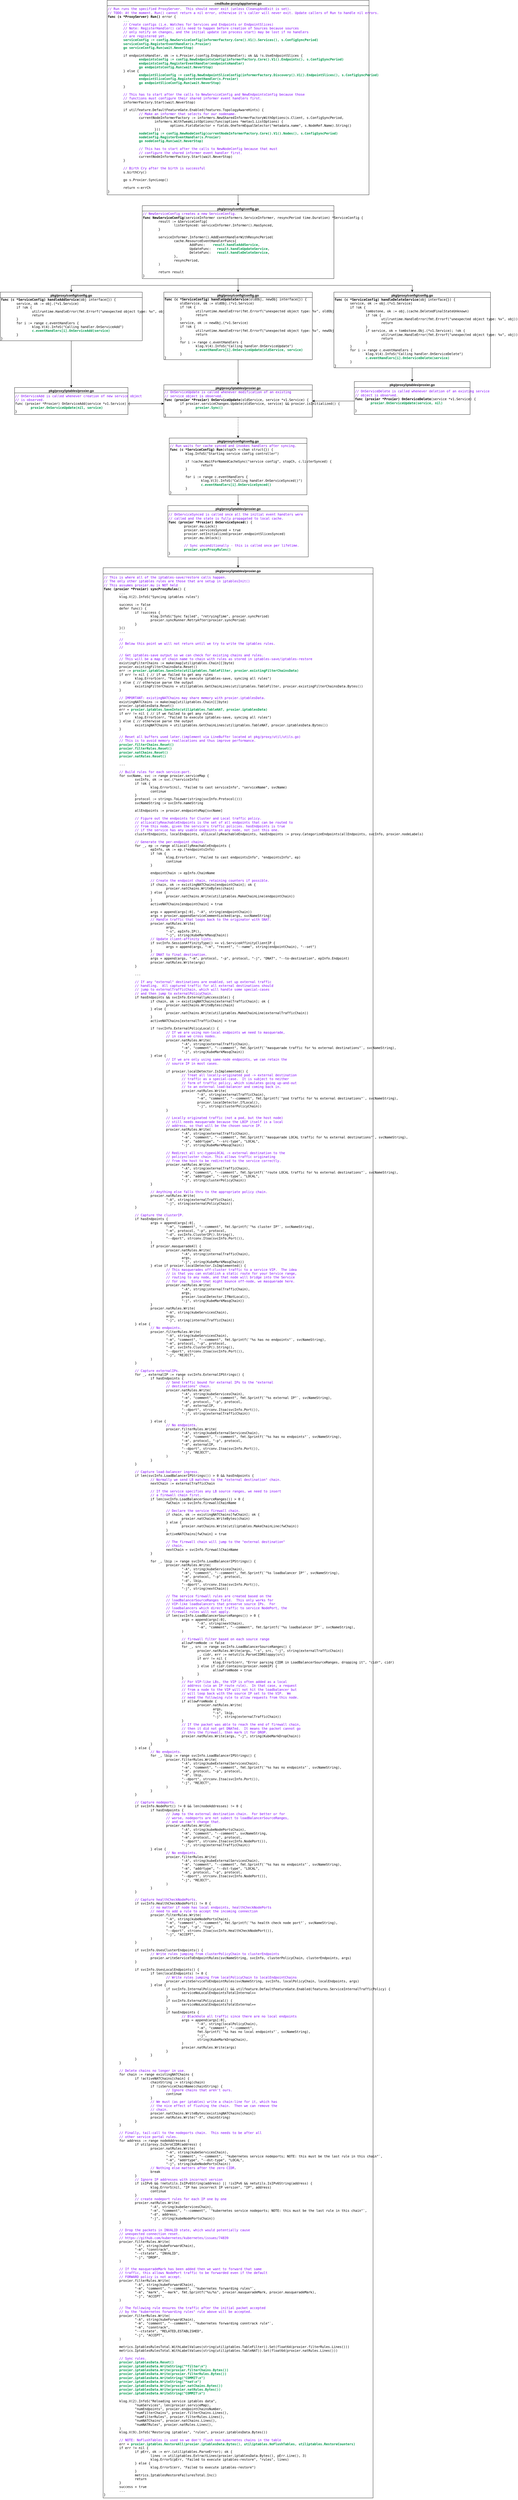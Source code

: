 <mxfile version="19.0.3" type="device"><diagram id="Y-uGvrcz6t8PJfiE86A7" name="第 1 页"><mxGraphModel dx="2249" dy="-304" grid="1" gridSize="10" guides="1" tooltips="1" connect="1" arrows="1" fold="1" page="1" pageScale="1" pageWidth="827" pageHeight="1169" math="0" shadow="0"><root><mxCell id="0"/><mxCell id="1" parent="0"/><mxCell id="dAh9oUGIIjpJFv7Iz2BN-1" value="cmd/kube-proxy/app/server.go" style="swimlane;fontColor=#000000;" vertex="1" parent="1"><mxGeometry x="60" y="1390" width="970" height="720" as="geometry"/></mxCell><mxCell id="dAh9oUGIIjpJFv7Iz2BN-3" value="&lt;pre&gt;&lt;div&gt;&lt;font color=&quot;#7f00ff&quot;&gt;// Run runs the specified ProxyServer.&amp;nbsp; This should never exit (unless CleanupAndExit is set).&lt;/font&gt;&lt;/div&gt;&lt;div&gt;&lt;font color=&quot;#7f00ff&quot;&gt;// TODO: At the moment, Run() cannot return a nil error, otherwise it's caller will never exit. Update callers of Run to handle nil errors.&lt;/font&gt;&lt;/div&gt;&lt;div&gt;&lt;font color=&quot;#000000&quot;&gt;&lt;b&gt;func (s *ProxyServer) Run()&lt;/b&gt; error {&lt;/font&gt;&lt;/div&gt;&lt;div&gt;&lt;span style=&quot;white-space: pre;&quot;&gt;&#9;&lt;/span&gt;...&lt;br&gt;&lt;/div&gt;&lt;div&gt;&lt;font color=&quot;#7f00ff&quot;&gt;&#9;// Create configs (i.e. Watches for Services and Endpoints or EndpointSlices)&lt;/font&gt;&lt;/div&gt;&lt;div&gt;&lt;font color=&quot;#7f00ff&quot;&gt;&lt;span style=&quot;&quot;&gt;&#9;&lt;/span&gt;// Note: RegisterHandler() calls need to happen before creation of Sources because sources&lt;/font&gt;&lt;/div&gt;&lt;div&gt;&lt;font color=&quot;#7f00ff&quot;&gt;&lt;span style=&quot;&quot;&gt;&#9;&lt;/span&gt;// only notify on changes, and the initial update (on process start) may be lost if no handlers&lt;/font&gt;&lt;/div&gt;&lt;div&gt;&lt;font color=&quot;#7f00ff&quot;&gt;&#9;// are registered yet.&lt;/font&gt;&lt;/div&gt;&lt;div&gt;&lt;span style=&quot;color: rgb(0, 0, 0);&quot;&gt;&#9;&lt;/span&gt;&lt;b style=&quot;&quot;&gt;serviceConfig := config.NewServiceConfig(informerFactory.Core().V1().Services(), s.ConfigSyncPeriod)&lt;/b&gt;&lt;/div&gt;&lt;div&gt;&lt;span style=&quot;color: rgb(0, 0, 0);&quot;&gt;&#9;&lt;/span&gt;&lt;b style=&quot;&quot;&gt;serviceConfig.RegisterEventHandler(s.Proxier)&lt;/b&gt;&lt;/div&gt;&lt;div&gt;&lt;span style=&quot;color: rgb(0, 0, 0);&quot;&gt;&#9;&lt;/span&gt;&lt;b&gt;go serviceConfig.Run(wait.NeverStop)&lt;/b&gt;&lt;/div&gt;&lt;div&gt;&lt;font color=&quot;#000000&quot;&gt;&lt;br&gt;&lt;/font&gt;&lt;/div&gt;&lt;div&gt;&lt;font color=&quot;#000000&quot;&gt;&lt;span style=&quot;&quot;&gt;&#9;&lt;/span&gt;if endpointsHandler, ok := s.Proxier.(config.EndpointsHandler); ok &amp;amp;&amp;amp; !s.UseEndpointSlices {&lt;/font&gt;&lt;/div&gt;&lt;div&gt;&lt;span style=&quot;color: rgb(0, 0, 0);&quot;&gt;&#9;&#9;&lt;/span&gt;&lt;b style=&quot;&quot;&gt;endpointsConfig := config.NewEndpointsConfig(informerFactory.Core().V1().Endpoints(), s.ConfigSyncPeriod)&lt;/b&gt;&lt;/div&gt;&lt;div&gt;&lt;span style=&quot;color: rgb(0, 0, 0);&quot;&gt;&#9;&#9;&lt;/span&gt;&lt;b&gt;endpointsConfig.RegisterEventHandler(endpointsHandler)&lt;/b&gt;&lt;/div&gt;&lt;div&gt;&lt;span style=&quot;color: rgb(0, 0, 0);&quot;&gt;&#9;&#9;&lt;/span&gt;&lt;b&gt;go endpointsConfig.Run(wait.NeverStop)&lt;/b&gt;&lt;/div&gt;&lt;div&gt;&lt;font color=&quot;#000000&quot;&gt;&lt;span style=&quot;&quot;&gt;&#9;&lt;/span&gt;} else {&lt;/font&gt;&lt;/div&gt;&lt;div&gt;&lt;span style=&quot;color: rgb(0, 0, 0);&quot;&gt;&#9;&#9;&lt;/span&gt;&lt;b style=&quot;&quot;&gt;endpointSliceConfig := config.NewEndpointSliceConfig(informerFactory.Discovery().V1().EndpointSlices(), s.ConfigSyncPeriod)&lt;/b&gt;&lt;/div&gt;&lt;div&gt;&lt;span style=&quot;color: rgb(0, 0, 0);&quot;&gt;&#9;&#9;&lt;/span&gt;&lt;b style=&quot;&quot;&gt;endpointSliceConfig.RegisterEventHandler(s.Proxier)&lt;/b&gt;&lt;/div&gt;&lt;div&gt;&lt;span style=&quot;color: rgb(0, 0, 0);&quot;&gt;&#9;&#9;&lt;/span&gt;&lt;b style=&quot;&quot;&gt;go endpointSliceConfig.Run(wait.NeverStop)&lt;/b&gt;&lt;/div&gt;&lt;div&gt;&lt;font color=&quot;#000000&quot;&gt;&lt;span style=&quot;&quot;&gt;&#9;&lt;/span&gt;}&lt;/font&gt;&lt;/div&gt;&lt;div&gt;&lt;font color=&quot;#000000&quot;&gt;&lt;br&gt;&lt;/font&gt;&lt;/div&gt;&lt;div&gt;&lt;font color=&quot;#7f00ff&quot;&gt;&#9;// This has to start after the calls to NewServiceConfig and NewEndpointsConfig because those&lt;/font&gt;&lt;/div&gt;&lt;div&gt;&lt;font color=&quot;#7f00ff&quot;&gt;&#9;// functions must configure their shared informer event handlers first.&lt;/font&gt;&lt;/div&gt;&lt;div&gt;&lt;font color=&quot;#000000&quot;&gt;&lt;span style=&quot;&quot;&gt;&#9;&lt;/span&gt;informerFactory.Start(wait.NeverStop)&lt;/font&gt;&lt;/div&gt;&lt;div&gt;&lt;font color=&quot;#000000&quot;&gt;&lt;br&gt;&lt;/font&gt;&lt;/div&gt;&lt;div&gt;&lt;font color=&quot;#000000&quot;&gt;&lt;span style=&quot;&quot;&gt;&#9;&lt;/span&gt;if utilfeature.DefaultFeatureGate.Enabled(features.TopologyAwareHints) {&lt;/font&gt;&lt;/div&gt;&lt;div&gt;&lt;span style=&quot;color: rgb(0, 0, 0);&quot;&gt;&#9;&#9;&lt;/span&gt;&lt;font color=&quot;#7f00ff&quot;&gt;// Make an informer that selects for our nodename.&lt;/font&gt;&lt;/div&gt;&lt;div&gt;&lt;font color=&quot;#000000&quot;&gt;&lt;span style=&quot;&quot;&gt;&#9;&#9;&lt;/span&gt;currentNodeInformerFactory := informers.NewSharedInformerFactoryWithOptions(s.Client, s.ConfigSyncPeriod,&lt;/font&gt;&lt;/div&gt;&lt;div&gt;&lt;font color=&quot;#000000&quot;&gt;&lt;span style=&quot;&quot;&gt;&#9;&#9;&#9;&lt;/span&gt;informers.WithTweakListOptions(func(options *metav1.ListOptions) {&lt;/font&gt;&lt;/div&gt;&lt;div&gt;&lt;font color=&quot;#000000&quot;&gt;&lt;span style=&quot;&quot;&gt;&#9;&#9;&#9;&#9;&lt;/span&gt;options.FieldSelector = fields.OneTermEqualSelector(&quot;metadata.name&quot;, s.NodeRef.Name).String()&lt;/font&gt;&lt;/div&gt;&lt;div&gt;&lt;font color=&quot;#000000&quot;&gt;&lt;span style=&quot;&quot;&gt;&#9;&#9;&#9;&lt;/span&gt;}))&lt;/font&gt;&lt;/div&gt;&lt;div&gt;&lt;span style=&quot;color: rgb(0, 0, 0);&quot;&gt;&#9;&#9;&lt;/span&gt;&lt;b style=&quot;&quot;&gt;nodeConfig := config.NewNodeConfig(currentNodeInformerFactory.Core().V1().Nodes(), s.ConfigSyncPeriod)&lt;/b&gt;&lt;/div&gt;&lt;div&gt;&lt;span style=&quot;color: rgb(0, 0, 0);&quot;&gt;&#9;&#9;&lt;/span&gt;&lt;b style=&quot;&quot;&gt;nodeConfig.RegisterEventHandler(s.Proxier)&lt;/b&gt;&lt;/div&gt;&lt;div&gt;&lt;span style=&quot;color: rgb(0, 0, 0);&quot;&gt;&#9;&#9;&lt;/span&gt;&lt;b style=&quot;&quot;&gt;go nodeConfig.Run(wait.NeverStop)&lt;/b&gt;&lt;/div&gt;&lt;div&gt;&lt;font color=&quot;#000000&quot;&gt;&lt;br&gt;&lt;/font&gt;&lt;/div&gt;&lt;div&gt;&lt;font color=&quot;#7f00ff&quot;&gt;&#9;&#9;// This has to start after the calls to NewNodeConfig because that must&lt;/font&gt;&lt;/div&gt;&lt;div&gt;&lt;font color=&quot;#7f00ff&quot;&gt;&#9;&#9;// configure the shared informer event handler first.&lt;/font&gt;&lt;/div&gt;&lt;div&gt;&lt;font color=&quot;#000000&quot;&gt;&lt;span style=&quot;&quot;&gt;&#9;&#9;&lt;/span&gt;currentNodeInformerFactory.Start(wait.NeverStop)&lt;/font&gt;&lt;/div&gt;&lt;div&gt;&lt;font color=&quot;#000000&quot;&gt;&lt;span style=&quot;&quot;&gt;&#9;&lt;/span&gt;}&lt;/font&gt;&lt;/div&gt;&lt;div&gt;&lt;font color=&quot;#000000&quot;&gt;&lt;br&gt;&lt;/font&gt;&lt;/div&gt;&lt;div&gt;&lt;span style=&quot;color: rgb(0, 0, 0);&quot;&gt;&#9;&lt;/span&gt;&lt;font color=&quot;#7f00ff&quot;&gt;// Birth Cry after the birth is successful&lt;/font&gt;&lt;/div&gt;&lt;div&gt;&lt;font color=&quot;#000000&quot;&gt;&lt;span style=&quot;&quot;&gt;&#9;&lt;/span&gt;s.birthCry()&lt;/font&gt;&lt;/div&gt;&lt;div&gt;&lt;font color=&quot;#000000&quot;&gt;&lt;br&gt;&lt;/font&gt;&lt;/div&gt;&lt;div&gt;&lt;font color=&quot;#000000&quot;&gt;&lt;span style=&quot;&quot;&gt;&#9;&lt;/span&gt;go s.Proxier.SyncLoop()&lt;/font&gt;&lt;/div&gt;&lt;div&gt;&lt;font color=&quot;#000000&quot;&gt;&lt;br&gt;&lt;/font&gt;&lt;/div&gt;&lt;div&gt;&lt;font color=&quot;#000000&quot;&gt;&lt;span style=&quot;&quot;&gt;&#9;&lt;/span&gt;return &amp;lt;-errCh&lt;/font&gt;&lt;/div&gt;&lt;div&gt;&lt;font color=&quot;#000000&quot;&gt;}&lt;/font&gt;&lt;/div&gt;&lt;/pre&gt;" style="rounded=0;whiteSpace=wrap;html=1;fontColor=#00994D;align=left;" vertex="1" parent="dAh9oUGIIjpJFv7Iz2BN-1"><mxGeometry y="20" width="970" height="700" as="geometry"/></mxCell><mxCell id="dAh9oUGIIjpJFv7Iz2BN-18" value="pkg/proxy/config/config.go" style="swimlane;fontColor=#000000;" vertex="1" parent="1"><mxGeometry x="190" y="2150" width="710" height="270" as="geometry"/></mxCell><mxCell id="dAh9oUGIIjpJFv7Iz2BN-19" value="&lt;pre&gt;&lt;div&gt;&lt;font color=&quot;#7f00ff&quot;&gt;// NewServiceConfig creates a new ServiceConfig.&lt;/font&gt;&lt;/div&gt;&lt;div&gt;&lt;b&gt;func NewServiceConfig&lt;/b&gt;(serviceInformer coreinformers.ServiceInformer, resyncPeriod time.Duration) *ServiceConfig {&lt;/div&gt;&lt;div&gt;&lt;span style=&quot;&quot;&gt;&#9;&lt;/span&gt;result := &amp;amp;ServiceConfig{&lt;/div&gt;&lt;div&gt;&lt;span style=&quot;&quot;&gt;&#9;&#9;&lt;/span&gt;listerSynced: serviceInformer.Informer().HasSynced,&lt;/div&gt;&lt;div&gt;&lt;span style=&quot;&quot;&gt;&#9;&lt;/span&gt;}&lt;/div&gt;&lt;div&gt;&lt;br&gt;&lt;/div&gt;&lt;div&gt;&lt;span style=&quot;&quot;&gt;&#9;&lt;/span&gt;serviceInformer.Informer().AddEventHandlerWithResyncPeriod(&lt;/div&gt;&lt;div&gt;&lt;span style=&quot;&quot;&gt;&#9;&#9;&lt;/span&gt;cache.ResourceEventHandlerFuncs{&lt;/div&gt;&lt;div&gt;&lt;span style=&quot;&quot;&gt;&#9;&#9;&#9;&lt;/span&gt;AddFunc:&amp;nbsp; &amp;nbsp; &lt;b&gt;&lt;font color=&quot;#00994d&quot;&gt;result.handleAddService&lt;/font&gt;&lt;/b&gt;,&lt;/div&gt;&lt;div&gt;&lt;span style=&quot;&quot;&gt;&#9;&#9;&#9;&lt;/span&gt;UpdateFunc:   &lt;b&gt;&lt;font color=&quot;#00994d&quot;&gt;result.handleUpdateService&lt;/font&gt;&lt;/b&gt;,&lt;/div&gt;&lt;div&gt;&lt;span style=&quot;&quot;&gt;&#9;&#9;&#9;&lt;/span&gt;DeleteFunc:   &lt;b&gt;&lt;font color=&quot;#00994d&quot;&gt;result.handleDeleteService&lt;/font&gt;&lt;/b&gt;,&lt;/div&gt;&lt;div&gt;&lt;span style=&quot;&quot;&gt;&#9;&#9;&lt;/span&gt;},&lt;/div&gt;&lt;div&gt;&lt;span style=&quot;&quot;&gt;&#9;&#9;&lt;/span&gt;resyncPeriod,&lt;/div&gt;&lt;div&gt;&lt;span style=&quot;&quot;&gt;&#9;&lt;/span&gt;)&lt;/div&gt;&lt;div&gt;&lt;br&gt;&lt;/div&gt;&lt;div&gt;&lt;span style=&quot;&quot;&gt;&#9;&lt;/span&gt;return result&lt;/div&gt;&lt;div&gt;}&lt;/div&gt;&lt;/pre&gt;" style="rounded=0;whiteSpace=wrap;html=1;fontColor=#000000;align=left;" vertex="1" parent="dAh9oUGIIjpJFv7Iz2BN-18"><mxGeometry y="20" width="710" height="250" as="geometry"/></mxCell><mxCell id="dAh9oUGIIjpJFv7Iz2BN-20" value="pkg/proxy/config/config.go" style="swimlane;fontColor=#000000;" vertex="1" parent="1"><mxGeometry x="-336" y="2470" width="526" height="180" as="geometry"/></mxCell><mxCell id="dAh9oUGIIjpJFv7Iz2BN-21" value="&lt;pre&gt;&lt;div&gt;&lt;font color=&quot;#000000&quot;&gt;&lt;b&gt;func (c *ServiceConfig) handleAddService&lt;/b&gt;(obj interface{}) {&lt;/font&gt;&lt;/div&gt;&lt;div&gt;&lt;font color=&quot;#000000&quot;&gt;&lt;span style=&quot;&quot;&gt;&#9;&lt;/span&gt;service, ok := obj.(*v1.Service)&lt;/font&gt;&lt;/div&gt;&lt;div&gt;&lt;font color=&quot;#000000&quot;&gt;&lt;span style=&quot;&quot;&gt;&#9;&lt;/span&gt;if !ok {&lt;/font&gt;&lt;/div&gt;&lt;div&gt;&lt;font color=&quot;#000000&quot;&gt;&lt;span style=&quot;&quot;&gt;&#9;&#9;&lt;/span&gt;utilruntime.HandleError(fmt.Errorf(&quot;unexpected object type: %v&quot;, obj))&lt;/font&gt;&lt;/div&gt;&lt;div&gt;&lt;font color=&quot;#000000&quot;&gt;&lt;span style=&quot;&quot;&gt;&#9;&#9;&lt;/span&gt;return&lt;/font&gt;&lt;/div&gt;&lt;div&gt;&lt;font color=&quot;#000000&quot;&gt;&lt;span style=&quot;&quot;&gt;&#9;&lt;/span&gt;}&lt;/font&gt;&lt;/div&gt;&lt;div&gt;&lt;font color=&quot;#000000&quot;&gt;&lt;span style=&quot;&quot;&gt;&#9;&lt;/span&gt;for i := range c.eventHandlers {&lt;/font&gt;&lt;/div&gt;&lt;div&gt;&lt;font color=&quot;#000000&quot;&gt;&lt;span style=&quot;&quot;&gt;&#9;&#9;&lt;/span&gt;klog.V(4).InfoS(&quot;Calling handler.OnServiceAdd&quot;)&lt;/font&gt;&lt;/div&gt;&lt;div&gt;&lt;span style=&quot;color: rgb(0, 0, 0);&quot;&gt;&#9;&#9;&lt;/span&gt;&lt;b style=&quot;&quot;&gt;c.eventHandlers[i].OnServiceAdd(service)&lt;/b&gt;&lt;/div&gt;&lt;div&gt;&lt;font color=&quot;#000000&quot;&gt;&lt;span style=&quot;&quot;&gt;&#9;&lt;/span&gt;}&lt;/font&gt;&lt;/div&gt;&lt;div&gt;&lt;font color=&quot;#000000&quot;&gt;}&lt;/font&gt;&lt;/div&gt;&lt;/pre&gt;" style="rounded=0;whiteSpace=wrap;html=1;fontColor=#00994D;align=left;" vertex="1" parent="dAh9oUGIIjpJFv7Iz2BN-20"><mxGeometry y="20" width="526" height="160" as="geometry"/></mxCell><mxCell id="dAh9oUGIIjpJFv7Iz2BN-23" value="pkg/proxy/config/config.go" style="swimlane;fontColor=#000000;" vertex="1" parent="1"><mxGeometry x="270" y="2470" width="550" height="250" as="geometry"/></mxCell><mxCell id="dAh9oUGIIjpJFv7Iz2BN-25" value="&lt;pre&gt;&lt;div&gt;&lt;b&gt;func (c *ServiceConfig) handleUpdateService&lt;/b&gt;(oldObj, newObj interface{}) {&lt;/div&gt;&lt;div&gt;&lt;span style=&quot;&quot;&gt;&#9;&lt;/span&gt;oldService, ok := oldObj.(*v1.Service)&lt;/div&gt;&lt;div&gt;&lt;span style=&quot;&quot;&gt;&#9;&lt;/span&gt;if !ok {&lt;/div&gt;&lt;div&gt;&lt;span style=&quot;&quot;&gt;&#9;&#9;&lt;/span&gt;utilruntime.HandleError(fmt.Errorf(&quot;unexpected object type: %v&quot;, oldObj))&lt;/div&gt;&lt;div&gt;&lt;span style=&quot;&quot;&gt;&#9;&#9;&lt;/span&gt;return&lt;/div&gt;&lt;div&gt;&lt;span style=&quot;&quot;&gt;&#9;&lt;/span&gt;}&lt;/div&gt;&lt;div&gt;&lt;span style=&quot;&quot;&gt;&#9;&lt;/span&gt;service, ok := newObj.(*v1.Service)&lt;/div&gt;&lt;div&gt;&lt;span style=&quot;&quot;&gt;&#9;&lt;/span&gt;if !ok {&lt;/div&gt;&lt;div&gt;&lt;span style=&quot;&quot;&gt;&#9;&#9;&lt;/span&gt;utilruntime.HandleError(fmt.Errorf(&quot;unexpected object type: %v&quot;, newObj))&lt;/div&gt;&lt;div&gt;&lt;span style=&quot;&quot;&gt;&#9;&#9;&lt;/span&gt;return&lt;/div&gt;&lt;div&gt;&lt;span style=&quot;&quot;&gt;&#9;&lt;/span&gt;}&lt;/div&gt;&lt;div&gt;&lt;span style=&quot;&quot;&gt;&#9;&lt;/span&gt;for i := range c.eventHandlers {&lt;/div&gt;&lt;div&gt;&lt;span style=&quot;&quot;&gt;&#9;&#9;&lt;/span&gt;klog.V(4).InfoS(&quot;Calling handler.OnServiceUpdate&quot;)&lt;/div&gt;&lt;div&gt;&lt;span style=&quot;&quot;&gt;&#9;&#9;&lt;/span&gt;&lt;b&gt;&lt;font color=&quot;#00994d&quot;&gt;c.eventHandlers[i].OnServiceUpdate(oldService, service)&lt;/font&gt;&lt;/b&gt;&lt;/div&gt;&lt;div&gt;&lt;span style=&quot;&quot;&gt;&#9;&lt;/span&gt;}&lt;/div&gt;&lt;div&gt;}&lt;/div&gt;&lt;/pre&gt;" style="rounded=0;whiteSpace=wrap;html=1;fontColor=#000000;align=left;" vertex="1" parent="dAh9oUGIIjpJFv7Iz2BN-23"><mxGeometry y="20" width="550" height="230" as="geometry"/></mxCell><mxCell id="dAh9oUGIIjpJFv7Iz2BN-26" value="pkg/proxy/config/config.go" style="swimlane;fontColor=#000000;" vertex="1" parent="1"><mxGeometry x="900" y="2470" width="580" height="280" as="geometry"/></mxCell><mxCell id="dAh9oUGIIjpJFv7Iz2BN-27" value="&lt;pre&gt;&lt;div&gt;&lt;b&gt;func (c *ServiceConfig) handleDeleteService&lt;/b&gt;(obj interface{}) {&lt;/div&gt;&lt;div&gt;&lt;span style=&quot;&quot;&gt;&#9;&lt;/span&gt;service, ok := obj.(*v1.Service)&lt;/div&gt;&lt;div&gt;&lt;span style=&quot;&quot;&gt;&#9;&lt;/span&gt;if !ok {&lt;/div&gt;&lt;div&gt;&lt;span style=&quot;&quot;&gt;&#9;&#9;&lt;/span&gt;tombstone, ok := obj.(cache.DeletedFinalStateUnknown)&lt;/div&gt;&lt;div&gt;&lt;span style=&quot;&quot;&gt;&#9;&#9;&lt;/span&gt;if !ok {&lt;/div&gt;&lt;div&gt;&lt;span style=&quot;&quot;&gt;&#9;&#9;&#9;&lt;/span&gt;utilruntime.HandleError(fmt.Errorf(&quot;unexpected object type: %v&quot;, obj))&lt;/div&gt;&lt;div&gt;&lt;span style=&quot;&quot;&gt;&#9;&#9;&#9;&lt;/span&gt;return&lt;/div&gt;&lt;div&gt;&lt;span style=&quot;&quot;&gt;&#9;&#9;&lt;/span&gt;}&lt;/div&gt;&lt;div&gt;&lt;span style=&quot;&quot;&gt;&#9;&#9;&lt;/span&gt;if service, ok = tombstone.Obj.(*v1.Service); !ok {&lt;/div&gt;&lt;div&gt;&lt;span style=&quot;&quot;&gt;&#9;&#9;&#9;&lt;/span&gt;utilruntime.HandleError(fmt.Errorf(&quot;unexpected object type: %v&quot;, obj))&lt;/div&gt;&lt;div&gt;&lt;span style=&quot;&quot;&gt;&#9;&#9;&#9;&lt;/span&gt;return&lt;/div&gt;&lt;div&gt;&lt;span style=&quot;&quot;&gt;&#9;&#9;&lt;/span&gt;}&lt;/div&gt;&lt;div&gt;&lt;span style=&quot;&quot;&gt;&#9;&lt;/span&gt;}&lt;/div&gt;&lt;div&gt;&lt;span style=&quot;&quot;&gt;&#9;&lt;/span&gt;for i := range c.eventHandlers {&lt;/div&gt;&lt;div&gt;&lt;span style=&quot;&quot;&gt;&#9;&#9;&lt;/span&gt;klog.V(4).InfoS(&quot;Calling handler.OnServiceDelete&quot;)&lt;/div&gt;&lt;div&gt;&lt;span style=&quot;&quot;&gt;&#9;&#9;&lt;/span&gt;&lt;b&gt;&lt;font color=&quot;#00994d&quot;&gt;c.eventHandlers[i].OnServiceDelete(service)&lt;/font&gt;&lt;/b&gt;&lt;/div&gt;&lt;div&gt;&lt;span style=&quot;&quot;&gt;&#9;&lt;/span&gt;}&lt;/div&gt;&lt;div&gt;}&lt;/div&gt;&lt;/pre&gt;" style="rounded=0;whiteSpace=wrap;html=1;fontColor=#000000;align=left;" vertex="1" parent="dAh9oUGIIjpJFv7Iz2BN-26"><mxGeometry y="20" width="580" height="260" as="geometry"/></mxCell><mxCell id="dAh9oUGIIjpJFv7Iz2BN-28" value="pkg/proxy/iptables/proxier.go" style="swimlane;fontColor=#000000;" vertex="1" parent="1"><mxGeometry x="-283" y="2823" width="420" height="100" as="geometry"/></mxCell><mxCell id="dAh9oUGIIjpJFv7Iz2BN-29" value="&lt;pre&gt;&lt;div&gt;&lt;font color=&quot;#7f00ff&quot;&gt;// OnServiceAdd is called whenever creation of new service object&lt;/font&gt;&lt;/div&gt;&lt;div&gt;&lt;font color=&quot;#7f00ff&quot;&gt;// is observed.&lt;/font&gt;&lt;/div&gt;&lt;div&gt;func (proxier *Proxier) OnServiceAdd(service *v1.Service) {&lt;/div&gt;&lt;div&gt;&lt;span style=&quot;&quot;&gt;&#9;&lt;/span&gt;&lt;b&gt;&lt;font color=&quot;#00994d&quot;&gt;proxier.OnServiceUpdate(nil, service)&lt;/font&gt;&lt;/b&gt;&lt;/div&gt;&lt;div&gt;}&lt;/div&gt;&lt;/pre&gt;" style="rounded=0;whiteSpace=wrap;html=1;fontColor=#000000;align=left;" vertex="1" parent="dAh9oUGIIjpJFv7Iz2BN-28"><mxGeometry y="20" width="420" height="80" as="geometry"/></mxCell><mxCell id="dAh9oUGIIjpJFv7Iz2BN-30" value="pkg/proxy/iptables/proxier.go" style="swimlane;fontColor=#000000;" vertex="1" parent="1"><mxGeometry x="270" y="2813" width="550" height="120" as="geometry"/></mxCell><mxCell id="dAh9oUGIIjpJFv7Iz2BN-31" value="&lt;pre&gt;&lt;div&gt;&lt;font color=&quot;#7f00ff&quot;&gt;// OnServiceUpdate is called whenever modification of an existing&lt;/font&gt;&lt;/div&gt;&lt;div&gt;&lt;font color=&quot;#7f00ff&quot;&gt;// service object is observed.&lt;/font&gt;&lt;/div&gt;&lt;div&gt;&lt;b&gt;func (proxier *Proxier) OnServiceUpdate&lt;/b&gt;(oldService, service *v1.Service) {&lt;/div&gt;&lt;div&gt;&lt;span style=&quot;&quot;&gt;&#9;&lt;/span&gt;if proxier.serviceChanges.Update(oldService, service) &amp;amp;&amp;amp; proxier.isInitialized() {&lt;/div&gt;&lt;div&gt;&lt;span style=&quot;&quot;&gt;&#9;&#9;&lt;/span&gt;&lt;font color=&quot;#00994d&quot;&gt;&lt;b&gt;proxier.Sync()&lt;/b&gt;&lt;/font&gt;&lt;/div&gt;&lt;div&gt;&lt;span style=&quot;&quot;&gt;&#9;&lt;/span&gt;}&lt;/div&gt;&lt;div&gt;}&lt;/div&gt;&lt;/pre&gt;" style="rounded=0;whiteSpace=wrap;html=1;fontColor=#000000;align=left;" vertex="1" parent="dAh9oUGIIjpJFv7Iz2BN-30"><mxGeometry y="20" width="550" height="100" as="geometry"/></mxCell><mxCell id="dAh9oUGIIjpJFv7Iz2BN-32" value="pkg/proxy/iptables/proxier.go" style="swimlane;fontColor=#000000;" vertex="1" parent="1"><mxGeometry x="975.5" y="2801" width="429" height="122" as="geometry"/></mxCell><mxCell id="dAh9oUGIIjpJFv7Iz2BN-33" value="&lt;pre&gt;&lt;div&gt;&lt;font color=&quot;#7f00ff&quot;&gt;// OnServiceDelete is called whenever deletion of an existing service&lt;/font&gt;&lt;/div&gt;&lt;div&gt;&lt;font color=&quot;#7f00ff&quot;&gt;// object is observed.&lt;/font&gt;&lt;/div&gt;&lt;div&gt;&lt;b&gt;func (proxier *Proxier) OnServiceDelete&lt;/b&gt;(service *v1.Service) {&lt;/div&gt;&lt;div&gt;&lt;span style=&quot;&quot;&gt;&#9;&lt;/span&gt;&lt;b&gt;&lt;font color=&quot;#00994d&quot;&gt;proxier.OnServiceUpdate(service, nil)&lt;/font&gt;&lt;/b&gt;&lt;/div&gt;&lt;div&gt;&lt;br&gt;&lt;/div&gt;&lt;div&gt;}&lt;/div&gt;&lt;/pre&gt;" style="rounded=0;whiteSpace=wrap;html=1;fontColor=#000000;align=left;" vertex="1" parent="dAh9oUGIIjpJFv7Iz2BN-32"><mxGeometry y="22" width="429" height="100" as="geometry"/></mxCell><mxCell id="dAh9oUGIIjpJFv7Iz2BN-34" value="pkg/proxy/config/config.go" style="swimlane;fontColor=#000000;" vertex="1" parent="1"><mxGeometry x="290" y="3010" width="510" height="210" as="geometry"/></mxCell><mxCell id="dAh9oUGIIjpJFv7Iz2BN-35" value="&lt;pre&gt;&lt;div&gt;&lt;font color=&quot;#7f00ff&quot;&gt;// Run waits for cache synced and invokes handlers after syncing.&lt;/font&gt;&lt;/div&gt;&lt;div&gt;&lt;b&gt;func (c *ServiceConfig) Run&lt;/b&gt;(stopCh &amp;lt;-chan struct{}) {&lt;/div&gt;&lt;div&gt;&lt;span style=&quot;&quot;&gt;&#9;&lt;/span&gt;klog.InfoS(&quot;Starting service config controller&quot;)&lt;/div&gt;&lt;div&gt;&lt;br&gt;&lt;/div&gt;&lt;div&gt;&lt;span style=&quot;&quot;&gt;&#9;&lt;/span&gt;if !cache.WaitForNamedCacheSync(&quot;service config&quot;, stopCh, c.listerSynced) {&lt;/div&gt;&lt;div&gt;&lt;span style=&quot;&quot;&gt;&#9;&#9;&lt;/span&gt;return&lt;/div&gt;&lt;div&gt;&lt;span style=&quot;&quot;&gt;&#9;&lt;/span&gt;}&lt;/div&gt;&lt;div&gt;&lt;br&gt;&lt;/div&gt;&lt;div&gt;&lt;span style=&quot;&quot;&gt;&#9;&lt;/span&gt;for i := range c.eventHandlers {&lt;/div&gt;&lt;div&gt;&lt;span style=&quot;&quot;&gt;&#9;&#9;&lt;/span&gt;klog.V(3).InfoS(&quot;Calling handler.OnServiceSynced()&quot;)&lt;/div&gt;&lt;div&gt;&lt;span style=&quot;&quot;&gt;&#9;&#9;&lt;/span&gt;&lt;b&gt;&lt;font color=&quot;#00994d&quot;&gt;c.eventHandlers[i].OnServiceSynced()&lt;/font&gt;&lt;/b&gt;&lt;/div&gt;&lt;div&gt;&lt;span style=&quot;&quot;&gt;&#9;&lt;/span&gt;}&lt;/div&gt;&lt;div&gt;}&lt;/div&gt;&lt;/pre&gt;" style="rounded=0;whiteSpace=wrap;html=1;fontColor=#000000;align=left;" vertex="1" parent="dAh9oUGIIjpJFv7Iz2BN-34"><mxGeometry y="20" width="510" height="190" as="geometry"/></mxCell><mxCell id="dAh9oUGIIjpJFv7Iz2BN-37" style="edgeStyle=orthogonalEdgeStyle;rounded=0;orthogonalLoop=1;jettySize=auto;html=1;exitX=0.5;exitY=1;exitDx=0;exitDy=0;entryX=0.5;entryY=0;entryDx=0;entryDy=0;fontColor=#00994D;" edge="1" parent="1" source="dAh9oUGIIjpJFv7Iz2BN-3" target="dAh9oUGIIjpJFv7Iz2BN-18"><mxGeometry relative="1" as="geometry"/></mxCell><mxCell id="dAh9oUGIIjpJFv7Iz2BN-38" style="edgeStyle=orthogonalEdgeStyle;rounded=0;orthogonalLoop=1;jettySize=auto;html=1;exitX=0.5;exitY=1;exitDx=0;exitDy=0;entryX=0.5;entryY=0;entryDx=0;entryDy=0;fontColor=#00994D;" edge="1" parent="1" source="dAh9oUGIIjpJFv7Iz2BN-19" target="dAh9oUGIIjpJFv7Iz2BN-23"><mxGeometry relative="1" as="geometry"/></mxCell><mxCell id="dAh9oUGIIjpJFv7Iz2BN-39" style="edgeStyle=orthogonalEdgeStyle;rounded=0;orthogonalLoop=1;jettySize=auto;html=1;exitX=0.5;exitY=1;exitDx=0;exitDy=0;entryX=0.5;entryY=0;entryDx=0;entryDy=0;fontColor=#00994D;" edge="1" parent="1" source="dAh9oUGIIjpJFv7Iz2BN-19" target="dAh9oUGIIjpJFv7Iz2BN-20"><mxGeometry relative="1" as="geometry"/></mxCell><mxCell id="dAh9oUGIIjpJFv7Iz2BN-40" style="edgeStyle=orthogonalEdgeStyle;rounded=0;orthogonalLoop=1;jettySize=auto;html=1;exitX=0.5;exitY=1;exitDx=0;exitDy=0;fontColor=#00994D;" edge="1" parent="1" source="dAh9oUGIIjpJFv7Iz2BN-19"><mxGeometry relative="1" as="geometry"><mxPoint x="1190" y="2470" as="targetPoint"/></mxGeometry></mxCell><mxCell id="dAh9oUGIIjpJFv7Iz2BN-41" style="edgeStyle=orthogonalEdgeStyle;rounded=0;orthogonalLoop=1;jettySize=auto;html=1;exitX=0.5;exitY=1;exitDx=0;exitDy=0;entryX=0.5;entryY=0;entryDx=0;entryDy=0;fontColor=#00994D;" edge="1" parent="1" source="dAh9oUGIIjpJFv7Iz2BN-27" target="dAh9oUGIIjpJFv7Iz2BN-32"><mxGeometry relative="1" as="geometry"/></mxCell><mxCell id="dAh9oUGIIjpJFv7Iz2BN-42" style="edgeStyle=orthogonalEdgeStyle;rounded=0;orthogonalLoop=1;jettySize=auto;html=1;exitX=0.5;exitY=1;exitDx=0;exitDy=0;entryX=0.5;entryY=0;entryDx=0;entryDy=0;fontColor=#00994D;" edge="1" parent="1" source="dAh9oUGIIjpJFv7Iz2BN-25" target="dAh9oUGIIjpJFv7Iz2BN-30"><mxGeometry relative="1" as="geometry"/></mxCell><mxCell id="dAh9oUGIIjpJFv7Iz2BN-44" style="edgeStyle=orthogonalEdgeStyle;rounded=0;orthogonalLoop=1;jettySize=auto;html=1;exitX=0.5;exitY=1;exitDx=0;exitDy=0;entryX=0.5;entryY=0;entryDx=0;entryDy=0;fontColor=#00994D;dashed=1;" edge="1" parent="1" source="dAh9oUGIIjpJFv7Iz2BN-31" target="dAh9oUGIIjpJFv7Iz2BN-34"><mxGeometry relative="1" as="geometry"/></mxCell><mxCell id="dAh9oUGIIjpJFv7Iz2BN-46" style="edgeStyle=orthogonalEdgeStyle;rounded=0;orthogonalLoop=1;jettySize=auto;html=1;exitX=0;exitY=0.5;exitDx=0;exitDy=0;entryX=1;entryY=0.5;entryDx=0;entryDy=0;fontColor=#00994D;" edge="1" parent="1" source="dAh9oUGIIjpJFv7Iz2BN-33" target="dAh9oUGIIjpJFv7Iz2BN-30"><mxGeometry relative="1" as="geometry"/></mxCell><mxCell id="dAh9oUGIIjpJFv7Iz2BN-47" style="edgeStyle=orthogonalEdgeStyle;rounded=0;orthogonalLoop=1;jettySize=auto;html=1;exitX=1;exitY=0.5;exitDx=0;exitDy=0;entryX=0;entryY=0.5;entryDx=0;entryDy=0;fontColor=#00994D;" edge="1" parent="1" source="dAh9oUGIIjpJFv7Iz2BN-29" target="dAh9oUGIIjpJFv7Iz2BN-31"><mxGeometry relative="1" as="geometry"/></mxCell><mxCell id="dAh9oUGIIjpJFv7Iz2BN-48" style="edgeStyle=orthogonalEdgeStyle;rounded=0;orthogonalLoop=1;jettySize=auto;html=1;exitX=0.5;exitY=1;exitDx=0;exitDy=0;entryX=0.5;entryY=0;entryDx=0;entryDy=0;fontColor=#00994D;" edge="1" parent="1" source="dAh9oUGIIjpJFv7Iz2BN-21" target="dAh9oUGIIjpJFv7Iz2BN-28"><mxGeometry relative="1" as="geometry"/></mxCell><mxCell id="dAh9oUGIIjpJFv7Iz2BN-49" value="pkg/proxy/iptables/proxier.go" style="swimlane;fontColor=#000000;" vertex="1" parent="1"><mxGeometry x="285" y="3260" width="520" height="190" as="geometry"/></mxCell><mxCell id="dAh9oUGIIjpJFv7Iz2BN-50" value="&lt;pre&gt;&lt;div&gt;&lt;font color=&quot;#7f00ff&quot;&gt;// OnServiceSynced is called once all the initial event handlers were&lt;/font&gt;&lt;/div&gt;&lt;div&gt;&lt;font color=&quot;#7f00ff&quot;&gt;// called and the state is fully propagated to local cache.&lt;/font&gt;&lt;/div&gt;&lt;div&gt;&lt;b&gt;func (proxier *Proxier) OnServiceSynced&lt;/b&gt;() {&lt;/div&gt;&lt;div&gt;&lt;span style=&quot;&quot;&gt;&#9;&lt;/span&gt;proxier.mu.Lock()&lt;/div&gt;&lt;div&gt;&lt;span style=&quot;&quot;&gt;&#9;&lt;/span&gt;proxier.servicesSynced = true&lt;/div&gt;&lt;div&gt;&lt;span style=&quot;&quot;&gt;&#9;&lt;/span&gt;proxier.setInitialized(proxier.endpointSlicesSynced)&lt;/div&gt;&lt;div&gt;&lt;span style=&quot;&quot;&gt;&#9;&lt;/span&gt;proxier.mu.Unlock()&lt;/div&gt;&lt;div&gt;&lt;br&gt;&lt;/div&gt;&lt;div&gt;&lt;span style=&quot;&quot;&gt;&#9;&lt;/span&gt;&lt;font color=&quot;#7f00ff&quot;&gt;// Sync unconditionally - this is called once per lifetime.&lt;/font&gt;&lt;/div&gt;&lt;div&gt;&lt;span style=&quot;&quot;&gt;&#9;&lt;/span&gt;&lt;b&gt;&lt;font color=&quot;#00994d&quot;&gt;proxier.syncProxyRules()&lt;/font&gt;&lt;/b&gt;&lt;/div&gt;&lt;div&gt;}&lt;/div&gt;&lt;/pre&gt;" style="rounded=0;whiteSpace=wrap;html=1;fontColor=#000000;align=left;" vertex="1" parent="dAh9oUGIIjpJFv7Iz2BN-49"><mxGeometry y="20" width="520" height="170" as="geometry"/></mxCell><mxCell id="dAh9oUGIIjpJFv7Iz2BN-51" style="edgeStyle=orthogonalEdgeStyle;rounded=0;orthogonalLoop=1;jettySize=auto;html=1;exitX=0.5;exitY=1;exitDx=0;exitDy=0;entryX=0.5;entryY=0;entryDx=0;entryDy=0;fontColor=#7F00FF;" edge="1" parent="1" source="dAh9oUGIIjpJFv7Iz2BN-35" target="dAh9oUGIIjpJFv7Iz2BN-49"><mxGeometry relative="1" as="geometry"/></mxCell><mxCell id="dAh9oUGIIjpJFv7Iz2BN-52" value="pkg/proxy/iptables/proxier.go" style="swimlane;fontColor=#000000;" vertex="1" parent="1"><mxGeometry x="45" y="3490" width="1000" height="7143" as="geometry"/></mxCell><mxCell id="dAh9oUGIIjpJFv7Iz2BN-53" value="&lt;pre&gt;&lt;div&gt;&lt;font color=&quot;#7f00ff&quot;&gt;// This is where all of the iptables-save/restore calls happen.&lt;/font&gt;&lt;/div&gt;&lt;div&gt;&lt;font color=&quot;#7f00ff&quot;&gt;// The only other iptables rules are those that are setup in iptablesInit()&lt;/font&gt;&lt;/div&gt;&lt;div&gt;&lt;font color=&quot;#7f00ff&quot;&gt;// This assumes proxier.mu is NOT held&lt;/font&gt;&lt;/div&gt;&lt;div&gt;&lt;b&gt;func (proxier *Proxier) syncProxyRules&lt;/b&gt;() {&lt;/div&gt;&lt;div&gt;&lt;span style=&quot;white-space: pre;&quot;&gt;&#9;&lt;/span&gt;...&lt;br&gt;&lt;/div&gt;&lt;div&gt;&lt;span style=&quot;&quot;&gt;&#9;&lt;/span&gt;klog.V(2).InfoS(&quot;Syncing iptables rules&quot;)&lt;/div&gt;&lt;div&gt;&lt;br&gt;&lt;/div&gt;&lt;div&gt;&lt;span style=&quot;&quot;&gt;&#9;&lt;/span&gt;success := false&lt;/div&gt;&lt;div&gt;&lt;span style=&quot;&quot;&gt;&#9;&lt;/span&gt;defer func() {&lt;/div&gt;&lt;div&gt;&lt;span style=&quot;&quot;&gt;&#9;&#9;&lt;/span&gt;if !success {&lt;/div&gt;&lt;div&gt;&lt;span style=&quot;&quot;&gt;&#9;&#9;&#9;&lt;/span&gt;klog.InfoS(&quot;Sync failed&quot;, &quot;retryingTime&quot;, proxier.syncPeriod)&lt;/div&gt;&lt;div&gt;&lt;span style=&quot;&quot;&gt;&#9;&#9;&#9;&lt;/span&gt;proxier.syncRunner.RetryAfter(proxier.syncPeriod)&lt;/div&gt;&lt;div&gt;&lt;span style=&quot;&quot;&gt;&#9;&#9;&lt;/span&gt;}&lt;/div&gt;&lt;div&gt;&lt;span style=&quot;&quot;&gt;&#9;&lt;/span&gt;}()&lt;/div&gt;&lt;div&gt;&lt;span style=&quot;white-space: pre;&quot;&gt;&#9;&lt;/span&gt;...&lt;br&gt;&lt;/div&gt;&lt;div&gt;&lt;br&gt;&lt;/div&gt;&lt;div&gt;&lt;font color=&quot;#7f00ff&quot;&gt;&lt;span style=&quot;&quot;&gt;&#9;&lt;/span&gt;//&lt;/font&gt;&lt;/div&gt;&lt;div&gt;&lt;font color=&quot;#7f00ff&quot;&gt;&lt;span style=&quot;&quot;&gt;&#9;&lt;/span&gt;// Below this point we will not return until we try to write the iptables rules.&lt;/font&gt;&lt;/div&gt;&lt;div&gt;&lt;font color=&quot;#7f00ff&quot;&gt;&lt;span style=&quot;&quot;&gt;&#9;&lt;/span&gt;//&lt;/font&gt;&lt;/div&gt;&lt;div&gt;&lt;br&gt;&lt;/div&gt;&lt;div&gt;&lt;font color=&quot;#7f00ff&quot;&gt;&lt;span style=&quot;&quot;&gt;&#9;&lt;/span&gt;// Get iptables-save output so we can check for existing chains and rules.&lt;/font&gt;&lt;/div&gt;&lt;div&gt;&lt;font color=&quot;#7f00ff&quot;&gt;&lt;span style=&quot;&quot;&gt;&#9;&lt;/span&gt;// This will be a map of chain name to chain with rules as stored in iptables-save/iptables-restore&lt;/font&gt;&lt;/div&gt;&lt;div&gt;&lt;span style=&quot;&quot;&gt;&#9;&lt;/span&gt;existingFilterChains := make(map[utiliptables.Chain][]byte)&lt;/div&gt;&lt;div&gt;&lt;span style=&quot;&quot;&gt;&#9;&lt;/span&gt;proxier.existingFilterChainsData.Reset()&lt;/div&gt;&lt;div&gt;&lt;span style=&quot;&quot;&gt;&#9;&lt;/span&gt;err := &lt;b&gt;&lt;font color=&quot;#00994d&quot;&gt;proxier.iptables.SaveInto(utiliptables.TableFilter, proxier.existingFilterChainsData)&lt;/font&gt;&lt;/b&gt;&lt;/div&gt;&lt;div&gt;&lt;span style=&quot;&quot;&gt;&#9;&lt;/span&gt;if err != nil { // if we failed to get any rules&lt;/div&gt;&lt;div&gt;&lt;span style=&quot;&quot;&gt;&#9;&#9;&lt;/span&gt;klog.ErrorS(err, &quot;Failed to execute iptables-save, syncing all rules&quot;)&lt;/div&gt;&lt;div&gt;&lt;span style=&quot;&quot;&gt;&#9;&lt;/span&gt;} else { // otherwise parse the output&lt;/div&gt;&lt;div&gt;&lt;span style=&quot;&quot;&gt;&#9;&#9;&lt;/span&gt;existingFilterChains = utiliptables.GetChainLines(utiliptables.TableFilter, proxier.existingFilterChainsData.Bytes())&lt;/div&gt;&lt;div&gt;&lt;span style=&quot;&quot;&gt;&#9;&lt;/span&gt;}&lt;/div&gt;&lt;div&gt;&lt;br&gt;&lt;/div&gt;&lt;div&gt;&lt;span style=&quot;&quot;&gt;&#9;&lt;/span&gt;&lt;font color=&quot;#7f00ff&quot;&gt;// IMPORTANT: existingNATChains may share memory with proxier.iptablesData.&lt;/font&gt;&lt;/div&gt;&lt;div&gt;&lt;span style=&quot;&quot;&gt;&#9;&lt;/span&gt;existingNATChains := make(map[utiliptables.Chain][]byte)&lt;/div&gt;&lt;div&gt;&lt;span style=&quot;&quot;&gt;&#9;&lt;/span&gt;proxier.iptablesData.Reset()&lt;/div&gt;&lt;div&gt;&lt;span style=&quot;&quot;&gt;&#9;&lt;/span&gt;err = &lt;b&gt;&lt;font color=&quot;#00994d&quot;&gt;proxier.iptables.SaveInto(utiliptables.TableNAT, proxier.iptablesData)&lt;/font&gt;&lt;/b&gt;&lt;/div&gt;&lt;div&gt;&lt;span style=&quot;&quot;&gt;&#9;&lt;/span&gt;if err != nil { // if we failed to get any rules&lt;/div&gt;&lt;div&gt;&lt;span style=&quot;&quot;&gt;&#9;&#9;&lt;/span&gt;klog.ErrorS(err, &quot;Failed to execute iptables-save, syncing all rules&quot;)&lt;/div&gt;&lt;div&gt;&lt;span style=&quot;&quot;&gt;&#9;&lt;/span&gt;} else { // otherwise parse the output&lt;/div&gt;&lt;div&gt;&lt;span style=&quot;&quot;&gt;&#9;&#9;&lt;/span&gt;existingNATChains = utiliptables.GetChainLines(utiliptables.TableNAT, proxier.iptablesData.Bytes())&lt;/div&gt;&lt;div&gt;&lt;span style=&quot;&quot;&gt;&#9;&lt;/span&gt;}&lt;/div&gt;&lt;div&gt;&lt;br&gt;&lt;/div&gt;&lt;div&gt;&lt;font color=&quot;#7f00ff&quot;&gt;&lt;span style=&quot;&quot;&gt;&#9;&lt;/span&gt;// Reset all buffers used later.(implement via LineBuffer located at pkg/proxy/util/utils.go)&lt;/font&gt;&lt;/div&gt;&lt;div&gt;&lt;font color=&quot;#7f00ff&quot;&gt;&lt;span style=&quot;&quot;&gt;&#9;&lt;/span&gt;// This is to avoid memory reallocations and thus improve performance.&lt;/font&gt;&lt;/div&gt;&lt;div&gt;&lt;span style=&quot;&quot;&gt;&#9;&lt;/span&gt;&lt;b&gt;&lt;font color=&quot;#00994d&quot;&gt;proxier.filterChains.Reset()&lt;/font&gt;&lt;/b&gt;&lt;/div&gt;&lt;div&gt;&lt;span style=&quot;&quot;&gt;&#9;&lt;/span&gt;&lt;b&gt;&lt;font color=&quot;#00994d&quot;&gt;proxier.filterRules.Reset()&lt;/font&gt;&lt;/b&gt;&lt;/div&gt;&lt;div&gt;&lt;span style=&quot;&quot;&gt;&#9;&lt;/span&gt;&lt;b&gt;&lt;font color=&quot;#00994d&quot;&gt;proxier.natChains.Reset()&lt;/font&gt;&lt;/b&gt;&lt;/div&gt;&lt;div&gt;&lt;span style=&quot;&quot;&gt;&#9;&lt;/span&gt;&lt;b&gt;&lt;font color=&quot;#00994d&quot;&gt;proxier.natRules.Reset()&lt;/font&gt;&lt;/b&gt;&lt;/div&gt;&lt;div&gt;&lt;br&gt;&lt;/div&gt;&lt;div&gt;&lt;span style=&quot;white-space: pre;&quot;&gt;&#9;&lt;/span&gt;...&lt;br&gt;&lt;/div&gt;&lt;div&gt;&lt;br&gt;&lt;/div&gt;&lt;div&gt;&lt;span style=&quot;&quot;&gt;&#9;&lt;/span&gt;&lt;font color=&quot;#7f00ff&quot;&gt;// Build rules for each service-port.&lt;/font&gt;&lt;/div&gt;&lt;div&gt;&lt;span style=&quot;&quot;&gt;&#9;&lt;/span&gt;for svcName, svc := range proxier.serviceMap {&lt;/div&gt;&lt;div&gt;&lt;span style=&quot;&quot;&gt;&#9;&#9;&lt;/span&gt;svcInfo, ok := svc.(*serviceInfo)&lt;/div&gt;&lt;div&gt;&lt;span style=&quot;&quot;&gt;&#9;&#9;&lt;/span&gt;if !ok {&lt;/div&gt;&lt;div&gt;&lt;span style=&quot;&quot;&gt;&#9;&#9;&#9;&lt;/span&gt;klog.ErrorS(nil, &quot;Failed to cast serviceInfo&quot;, &quot;serviceName&quot;, svcName)&lt;/div&gt;&lt;div&gt;&lt;span style=&quot;&quot;&gt;&#9;&#9;&#9;&lt;/span&gt;continue&lt;/div&gt;&lt;div&gt;&lt;span style=&quot;&quot;&gt;&#9;&#9;&lt;/span&gt;}&lt;/div&gt;&lt;div&gt;&lt;span style=&quot;&quot;&gt;&#9;&#9;&lt;/span&gt;protocol := strings.ToLower(string(svcInfo.Protocol()))&lt;/div&gt;&lt;div&gt;&lt;span style=&quot;&quot;&gt;&#9;&#9;&lt;/span&gt;svcNameString := svcInfo.nameString&lt;/div&gt;&lt;div&gt;&lt;br&gt;&lt;/div&gt;&lt;div&gt;&lt;span style=&quot;&quot;&gt;&#9;&#9;&lt;/span&gt;allEndpoints := proxier.endpointsMap[svcName]&lt;/div&gt;&lt;div&gt;&lt;br&gt;&lt;/div&gt;&lt;div&gt;&lt;font color=&quot;#7f00ff&quot;&gt;&lt;span style=&quot;&quot;&gt;&#9;&#9;&lt;/span&gt;// Figure out the endpoints for Cluster and Local traffic policy.&lt;/font&gt;&lt;/div&gt;&lt;div&gt;&lt;font color=&quot;#7f00ff&quot;&gt;&lt;span style=&quot;&quot;&gt;&#9;&#9;&lt;/span&gt;// allLocallyReachableEndpoints is the set of all endpoints that can be routed to&lt;/font&gt;&lt;/div&gt;&lt;div&gt;&lt;font color=&quot;#7f00ff&quot;&gt;&lt;span style=&quot;&quot;&gt;&#9;&#9;&lt;/span&gt;// from this node, given the service's traffic policies. hasEndpoints is true&lt;/font&gt;&lt;/div&gt;&lt;div&gt;&lt;font color=&quot;#7f00ff&quot;&gt;&lt;span style=&quot;&quot;&gt;&#9;&#9;&lt;/span&gt;// if the service has any usable endpoints on any node, not just this one.&lt;/font&gt;&lt;/div&gt;&lt;div&gt;&lt;span style=&quot;&quot;&gt;&#9;&#9;&lt;/span&gt;clusterEndpoints, localEndpoints, allLocallyReachableEndpoints, hasEndpoints := proxy.CategorizeEndpoints(allEndpoints, svcInfo, proxier.nodeLabels)&lt;/div&gt;&lt;div&gt;&lt;br&gt;&lt;/div&gt;&lt;div&gt;&lt;span style=&quot;&quot;&gt;&#9;&#9;&lt;/span&gt;&lt;font color=&quot;#7f00ff&quot;&gt;// Generate the per-endpoint chains.&lt;/font&gt;&lt;/div&gt;&lt;div&gt;&lt;span style=&quot;&quot;&gt;&#9;&#9;&lt;/span&gt;for _, ep := range allLocallyReachableEndpoints {&lt;/div&gt;&lt;div&gt;&lt;span style=&quot;&quot;&gt;&#9;&#9;&#9;&lt;/span&gt;epInfo, ok := ep.(*endpointsInfo)&lt;/div&gt;&lt;div&gt;&lt;span style=&quot;&quot;&gt;&#9;&#9;&#9;&lt;/span&gt;if !ok {&lt;/div&gt;&lt;div&gt;&lt;span style=&quot;&quot;&gt;&#9;&#9;&#9;&#9;&lt;/span&gt;klog.ErrorS(err, &quot;Failed to cast endpointsInfo&quot;, &quot;endpointsInfo&quot;, ep)&lt;/div&gt;&lt;div&gt;&lt;span style=&quot;&quot;&gt;&#9;&#9;&#9;&#9;&lt;/span&gt;continue&lt;/div&gt;&lt;div&gt;&lt;span style=&quot;&quot;&gt;&#9;&#9;&#9;&lt;/span&gt;}&lt;/div&gt;&lt;div&gt;&lt;br&gt;&lt;/div&gt;&lt;div&gt;&lt;span style=&quot;&quot;&gt;&#9;&#9;&#9;&lt;/span&gt;endpointChain := epInfo.ChainName&lt;/div&gt;&lt;div&gt;&lt;br&gt;&lt;/div&gt;&lt;div&gt;&lt;span style=&quot;&quot;&gt;&#9;&#9;&#9;&lt;/span&gt;&lt;font color=&quot;#7f00ff&quot;&gt;// Create the endpoint chain, retaining counters if possible.&lt;/font&gt;&lt;/div&gt;&lt;div&gt;&lt;span style=&quot;&quot;&gt;&#9;&#9;&#9;&lt;/span&gt;if chain, ok := existingNATChains[endpointChain]; ok {&lt;/div&gt;&lt;div&gt;&lt;span style=&quot;&quot;&gt;&#9;&#9;&#9;&#9;&lt;/span&gt;proxier.natChains.WriteBytes(chain)&lt;/div&gt;&lt;div&gt;&lt;span style=&quot;&quot;&gt;&#9;&#9;&#9;&lt;/span&gt;} else {&lt;/div&gt;&lt;div&gt;&lt;span style=&quot;&quot;&gt;&#9;&#9;&#9;&#9;&lt;/span&gt;proxier.natChains.Write(utiliptables.MakeChainLine(endpointChain))&lt;/div&gt;&lt;div&gt;&lt;span style=&quot;&quot;&gt;&#9;&#9;&#9;&lt;/span&gt;}&lt;/div&gt;&lt;div&gt;&lt;span style=&quot;&quot;&gt;&#9;&#9;&#9;&lt;/span&gt;activeNATChains[endpointChain] = true&lt;/div&gt;&lt;div&gt;&lt;br&gt;&lt;/div&gt;&lt;div&gt;&lt;span style=&quot;&quot;&gt;&#9;&#9;&#9;&lt;/span&gt;args = append(args[:0], &quot;-A&quot;, string(endpointChain))&lt;/div&gt;&lt;div&gt;&lt;span style=&quot;&quot;&gt;&#9;&#9;&#9;&lt;/span&gt;args = proxier.appendServiceCommentLocked(args, svcNameString)&lt;/div&gt;&lt;div&gt;&lt;span style=&quot;&quot;&gt;&#9;&#9;&#9;&lt;/span&gt;&lt;font color=&quot;#7f00ff&quot;&gt;// Handle traffic that loops back to the originator with SNAT.&lt;/font&gt;&lt;/div&gt;&lt;div&gt;&lt;span style=&quot;&quot;&gt;&#9;&#9;&#9;&lt;/span&gt;proxier.natRules.Write(&lt;/div&gt;&lt;div&gt;&lt;span style=&quot;&quot;&gt;&#9;&#9;&#9;&#9;&lt;/span&gt;args,&lt;/div&gt;&lt;div&gt;&lt;span style=&quot;&quot;&gt;&#9;&#9;&#9;&#9;&lt;/span&gt;&quot;-s&quot;, epInfo.IP(),&lt;/div&gt;&lt;div&gt;&lt;span style=&quot;&quot;&gt;&#9;&#9;&#9;&#9;&lt;/span&gt;&quot;-j&quot;, string(KubeMarkMasqChain))&lt;/div&gt;&lt;div&gt;&lt;span style=&quot;&quot;&gt;&#9;&#9;&#9;&lt;/span&gt;&lt;font color=&quot;#7f00ff&quot;&gt;// Update client-affinity lists.&lt;/font&gt;&lt;/div&gt;&lt;div&gt;&lt;span style=&quot;&quot;&gt;&#9;&#9;&#9;&lt;/span&gt;if svcInfo.SessionAffinityType() == v1.ServiceAffinityClientIP {&lt;/div&gt;&lt;div&gt;&lt;span style=&quot;&quot;&gt;&#9;&#9;&#9;&#9;&lt;/span&gt;args = append(args, &quot;-m&quot;, &quot;recent&quot;, &quot;--name&quot;, string(endpointChain), &quot;--set&quot;)&lt;/div&gt;&lt;div&gt;&lt;span style=&quot;&quot;&gt;&#9;&#9;&#9;&lt;/span&gt;}&lt;/div&gt;&lt;div&gt;&lt;span style=&quot;&quot;&gt;&#9;&#9;&#9;&lt;/span&gt;&lt;font color=&quot;#7f00ff&quot;&gt;// DNAT to final destination.&lt;/font&gt;&lt;/div&gt;&lt;div&gt;&lt;span style=&quot;&quot;&gt;&#9;&#9;&#9;&lt;/span&gt;args = append(args, &quot;-m&quot;, protocol, &quot;-p&quot;, protocol, &quot;-j&quot;, &quot;DNAT&quot;, &quot;--to-destination&quot;, epInfo.Endpoint)&lt;/div&gt;&lt;div&gt;&lt;span style=&quot;&quot;&gt;&#9;&#9;&#9;&lt;/span&gt;proxier.natRules.Write(args)&lt;/div&gt;&lt;div&gt;&lt;span style=&quot;&quot;&gt;&#9;&#9;&lt;/span&gt;}&lt;/div&gt;&lt;div&gt;&lt;br&gt;&lt;/div&gt;&lt;div&gt;&lt;span style=&quot;white-space: pre;&quot;&gt;&#9;&lt;/span&gt;&lt;span style=&quot;white-space: pre;&quot;&gt;&#9;&lt;/span&gt;...&lt;br&gt;&lt;/div&gt;&lt;div&gt;&lt;br&gt;&lt;/div&gt;&lt;div&gt;&lt;font color=&quot;#7f00ff&quot;&gt;&lt;span style=&quot;&quot;&gt;&#9;&#9;&lt;/span&gt;// If any &quot;external&quot; destinations are enabled, set up external traffic&lt;/font&gt;&lt;/div&gt;&lt;div&gt;&lt;font color=&quot;#7f00ff&quot;&gt;&lt;span style=&quot;&quot;&gt;&#9;&#9;&lt;/span&gt;// handling.&amp;nbsp; All captured traffic for all external destinations should&lt;/font&gt;&lt;/div&gt;&lt;div&gt;&lt;font color=&quot;#7f00ff&quot;&gt;&lt;span style=&quot;&quot;&gt;&#9;&#9;&lt;/span&gt;// jump to externalTrafficChain, which will handle some special-cases&lt;/font&gt;&lt;/div&gt;&lt;div&gt;&lt;font color=&quot;#7f00ff&quot;&gt;&lt;span style=&quot;&quot;&gt;&#9;&#9;&lt;/span&gt;// and then jump to externalPolicyChain.&lt;/font&gt;&lt;/div&gt;&lt;div&gt;&lt;span style=&quot;&quot;&gt;&#9;&#9;&lt;/span&gt;if hasEndpoints &amp;amp;&amp;amp; svcInfo.ExternallyAccessible() {&lt;/div&gt;&lt;div&gt;&lt;span style=&quot;&quot;&gt;&#9;&#9;&#9;&lt;/span&gt;if chain, ok := existingNATChains[externalTrafficChain]; ok {&lt;/div&gt;&lt;div&gt;&lt;span style=&quot;&quot;&gt;&#9;&#9;&#9;&#9;&lt;/span&gt;proxier.natChains.WriteBytes(chain)&lt;/div&gt;&lt;div&gt;&lt;span style=&quot;&quot;&gt;&#9;&#9;&#9;&lt;/span&gt;} else {&lt;/div&gt;&lt;div&gt;&lt;span style=&quot;&quot;&gt;&#9;&#9;&#9;&#9;&lt;/span&gt;proxier.natChains.Write(utiliptables.MakeChainLine(externalTrafficChain))&lt;/div&gt;&lt;div&gt;&lt;span style=&quot;&quot;&gt;&#9;&#9;&#9;&lt;/span&gt;}&lt;/div&gt;&lt;div&gt;&lt;span style=&quot;&quot;&gt;&#9;&#9;&#9;&lt;/span&gt;activeNATChains[externalTrafficChain] = true&lt;/div&gt;&lt;div&gt;&lt;br&gt;&lt;/div&gt;&lt;div&gt;&lt;span style=&quot;&quot;&gt;&#9;&#9;&#9;&lt;/span&gt;if !svcInfo.ExternalPolicyLocal() {&lt;/div&gt;&lt;div&gt;&lt;font color=&quot;#7f00ff&quot;&gt;&lt;span style=&quot;&quot;&gt;&#9;&#9;&#9;&#9;&lt;/span&gt;// If we are using non-local endpoints we need to masquerade,&lt;/font&gt;&lt;/div&gt;&lt;div&gt;&lt;font color=&quot;#7f00ff&quot;&gt;&lt;span style=&quot;&quot;&gt;&#9;&#9;&#9;&#9;&lt;/span&gt;// in case we cross nodes.&lt;/font&gt;&lt;/div&gt;&lt;div&gt;&lt;span style=&quot;&quot;&gt;&#9;&#9;&#9;&#9;&lt;/span&gt;proxier.natRules.Write(&lt;/div&gt;&lt;div&gt;&lt;span style=&quot;&quot;&gt;&#9;&#9;&#9;&#9;&#9;&lt;/span&gt;&quot;-A&quot;, string(externalTrafficChain),&lt;/div&gt;&lt;div&gt;&lt;span style=&quot;&quot;&gt;&#9;&#9;&#9;&#9;&#9;&lt;/span&gt;&quot;-m&quot;, &quot;comment&quot;, &quot;--comment&quot;, fmt.Sprintf(`&quot;masquerade traffic for %s external destinations&quot;`, svcNameString),&lt;/div&gt;&lt;div&gt;&lt;span style=&quot;&quot;&gt;&#9;&#9;&#9;&#9;&#9;&lt;/span&gt;&quot;-j&quot;, string(KubeMarkMasqChain))&lt;/div&gt;&lt;div&gt;&lt;span style=&quot;&quot;&gt;&#9;&#9;&#9;&lt;/span&gt;} else {&lt;/div&gt;&lt;div&gt;&lt;font color=&quot;#7f00ff&quot;&gt;&lt;span style=&quot;&quot;&gt;&#9;&#9;&#9;&#9;&lt;/span&gt;// If we are only using same-node endpoints, we can retain the&lt;/font&gt;&lt;/div&gt;&lt;div&gt;&lt;font color=&quot;#7f00ff&quot;&gt;&lt;span style=&quot;&quot;&gt;&#9;&#9;&#9;&#9;&lt;/span&gt;// source IP in most cases.&lt;/font&gt;&lt;/div&gt;&lt;div&gt;&lt;br&gt;&lt;/div&gt;&lt;div&gt;&lt;span style=&quot;&quot;&gt;&#9;&#9;&#9;&#9;&lt;/span&gt;if proxier.localDetector.IsImplemented() {&lt;/div&gt;&lt;div&gt;&lt;font color=&quot;#7f00ff&quot;&gt;&lt;span style=&quot;&quot;&gt;&#9;&#9;&#9;&#9;&#9;&lt;/span&gt;// Treat all locally-originated pod -&amp;gt; external destination&lt;/font&gt;&lt;/div&gt;&lt;div&gt;&lt;font color=&quot;#7f00ff&quot;&gt;&lt;span style=&quot;&quot;&gt;&#9;&#9;&#9;&#9;&#9;&lt;/span&gt;// traffic as a special-case.&amp;nbsp; It is subject to neither&lt;/font&gt;&lt;/div&gt;&lt;div&gt;&lt;font color=&quot;#7f00ff&quot;&gt;&lt;span style=&quot;&quot;&gt;&#9;&#9;&#9;&#9;&#9;&lt;/span&gt;// form of traffic policy, which simulates going up-and-out&lt;/font&gt;&lt;/div&gt;&lt;div&gt;&lt;font color=&quot;#7f00ff&quot;&gt;&lt;span style=&quot;&quot;&gt;&#9;&#9;&#9;&#9;&#9;&lt;/span&gt;// to an external load-balancer and coming back in.&lt;/font&gt;&lt;/div&gt;&lt;div&gt;&lt;span style=&quot;&quot;&gt;&#9;&#9;&#9;&#9;&#9;&lt;/span&gt;proxier.natRules.Write(&lt;/div&gt;&lt;div&gt;&lt;span style=&quot;&quot;&gt;&#9;&#9;&#9;&#9;&#9;&#9;&lt;/span&gt;&quot;-A&quot;, string(externalTrafficChain),&lt;/div&gt;&lt;div&gt;&lt;span style=&quot;&quot;&gt;&#9;&#9;&#9;&#9;&#9;&#9;&lt;/span&gt;&quot;-m&quot;, &quot;comment&quot;, &quot;--comment&quot;, fmt.Sprintf(`&quot;pod traffic for %s external destinations&quot;`, svcNameString),&lt;/div&gt;&lt;div&gt;&lt;span style=&quot;&quot;&gt;&#9;&#9;&#9;&#9;&#9;&#9;&lt;/span&gt;proxier.localDetector.IfLocal(),&lt;/div&gt;&lt;div&gt;&lt;span style=&quot;&quot;&gt;&#9;&#9;&#9;&#9;&#9;&#9;&lt;/span&gt;&quot;-j&quot;, string(clusterPolicyChain))&lt;/div&gt;&lt;div&gt;&lt;span style=&quot;&quot;&gt;&#9;&#9;&#9;&#9;&lt;/span&gt;}&lt;/div&gt;&lt;div&gt;&lt;br&gt;&lt;/div&gt;&lt;div&gt;&lt;font color=&quot;#7f00ff&quot;&gt;&lt;span style=&quot;&quot;&gt;&#9;&#9;&#9;&#9;&lt;/span&gt;// Locally originated traffic (not a pod, but the host node)&lt;/font&gt;&lt;/div&gt;&lt;div&gt;&lt;font color=&quot;#7f00ff&quot;&gt;&lt;span style=&quot;&quot;&gt;&#9;&#9;&#9;&#9;&lt;/span&gt;// still needs masquerade because the LBIP itself is a local&lt;/font&gt;&lt;/div&gt;&lt;div&gt;&lt;font color=&quot;#7f00ff&quot;&gt;&lt;span style=&quot;&quot;&gt;&#9;&#9;&#9;&#9;&lt;/span&gt;// address, so that will be the chosen source IP.&lt;/font&gt;&lt;/div&gt;&lt;div&gt;&lt;span style=&quot;&quot;&gt;&#9;&#9;&#9;&#9;&lt;/span&gt;proxier.natRules.Write(&lt;/div&gt;&lt;div&gt;&lt;span style=&quot;&quot;&gt;&#9;&#9;&#9;&#9;&#9;&lt;/span&gt;&quot;-A&quot;, string(externalTrafficChain),&lt;/div&gt;&lt;div&gt;&lt;span style=&quot;&quot;&gt;&#9;&#9;&#9;&#9;&#9;&lt;/span&gt;&quot;-m&quot;, &quot;comment&quot;, &quot;--comment&quot;, fmt.Sprintf(`&quot;masquerade LOCAL traffic for %s external destinations&quot;`, svcNameString),&lt;/div&gt;&lt;div&gt;&lt;span style=&quot;&quot;&gt;&#9;&#9;&#9;&#9;&#9;&lt;/span&gt;&quot;-m&quot;, &quot;addrtype&quot;, &quot;--src-type&quot;, &quot;LOCAL&quot;,&lt;/div&gt;&lt;div&gt;&lt;span style=&quot;&quot;&gt;&#9;&#9;&#9;&#9;&#9;&lt;/span&gt;&quot;-j&quot;, string(KubeMarkMasqChain))&lt;/div&gt;&lt;div&gt;&lt;br&gt;&lt;/div&gt;&lt;div&gt;&lt;font color=&quot;#7f00ff&quot;&gt;&lt;span style=&quot;&quot;&gt;&#9;&#9;&#9;&#9;&lt;/span&gt;// Redirect all src-type=LOCAL -&amp;gt; external destination to the&lt;/font&gt;&lt;/div&gt;&lt;div&gt;&lt;font color=&quot;#7f00ff&quot;&gt;&lt;span style=&quot;&quot;&gt;&#9;&#9;&#9;&#9;&lt;/span&gt;// policy=cluster chain. This allows traffic originating&lt;/font&gt;&lt;/div&gt;&lt;div&gt;&lt;font color=&quot;#7f00ff&quot;&gt;&lt;span style=&quot;&quot;&gt;&#9;&#9;&#9;&#9;&lt;/span&gt;// from the host to be redirected to the service correctly.&lt;/font&gt;&lt;/div&gt;&lt;div&gt;&lt;span style=&quot;&quot;&gt;&#9;&#9;&#9;&#9;&lt;/span&gt;proxier.natRules.Write(&lt;/div&gt;&lt;div&gt;&lt;span style=&quot;&quot;&gt;&#9;&#9;&#9;&#9;&#9;&lt;/span&gt;&quot;-A&quot;, string(externalTrafficChain),&lt;/div&gt;&lt;div&gt;&lt;span style=&quot;&quot;&gt;&#9;&#9;&#9;&#9;&#9;&lt;/span&gt;&quot;-m&quot;, &quot;comment&quot;, &quot;--comment&quot;, fmt.Sprintf(`&quot;route LOCAL traffic for %s external destinations&quot;`, svcNameString),&lt;/div&gt;&lt;div&gt;&lt;span style=&quot;&quot;&gt;&#9;&#9;&#9;&#9;&#9;&lt;/span&gt;&quot;-m&quot;, &quot;addrtype&quot;, &quot;--src-type&quot;, &quot;LOCAL&quot;,&lt;/div&gt;&lt;div&gt;&lt;span style=&quot;&quot;&gt;&#9;&#9;&#9;&#9;&#9;&lt;/span&gt;&quot;-j&quot;, string(clusterPolicyChain))&lt;/div&gt;&lt;div&gt;&lt;span style=&quot;&quot;&gt;&#9;&#9;&#9;&lt;/span&gt;}&lt;/div&gt;&lt;div&gt;&lt;br&gt;&lt;/div&gt;&lt;div&gt;&lt;span style=&quot;&quot;&gt;&#9;&#9;&#9;&lt;/span&gt;&lt;font color=&quot;#7f00ff&quot;&gt;// Anything else falls thru to the appropriate policy chain.&lt;/font&gt;&lt;/div&gt;&lt;div&gt;&lt;span style=&quot;&quot;&gt;&#9;&#9;&#9;&lt;/span&gt;proxier.natRules.Write(&lt;/div&gt;&lt;div&gt;&lt;span style=&quot;&quot;&gt;&#9;&#9;&#9;&#9;&lt;/span&gt;&quot;-A&quot;, string(externalTrafficChain),&lt;/div&gt;&lt;div&gt;&lt;span style=&quot;&quot;&gt;&#9;&#9;&#9;&#9;&lt;/span&gt;&quot;-j&quot;, string(externalPolicyChain))&lt;/div&gt;&lt;div&gt;&lt;span style=&quot;&quot;&gt;&#9;&#9;&lt;/span&gt;}&lt;/div&gt;&lt;div&gt;&lt;br&gt;&lt;/div&gt;&lt;div&gt;&lt;span style=&quot;&quot;&gt;&#9;&#9;&lt;/span&gt;&lt;font color=&quot;#7f00ff&quot;&gt;// Capture the clusterIP.&lt;/font&gt;&lt;/div&gt;&lt;div&gt;&lt;span style=&quot;&quot;&gt;&#9;&#9;&lt;/span&gt;if hasEndpoints {&lt;/div&gt;&lt;div&gt;&lt;span style=&quot;&quot;&gt;&#9;&#9;&#9;&lt;/span&gt;args = append(args[:0],&lt;/div&gt;&lt;div&gt;&lt;span style=&quot;&quot;&gt;&#9;&#9;&#9;&#9;&lt;/span&gt;&quot;-m&quot;, &quot;comment&quot;, &quot;--comment&quot;, fmt.Sprintf(`&quot;%s cluster IP&quot;`, svcNameString),&lt;/div&gt;&lt;div&gt;&lt;span style=&quot;&quot;&gt;&#9;&#9;&#9;&#9;&lt;/span&gt;&quot;-m&quot;, protocol, &quot;-p&quot;, protocol,&lt;/div&gt;&lt;div&gt;&lt;span style=&quot;&quot;&gt;&#9;&#9;&#9;&#9;&lt;/span&gt;&quot;-d&quot;, svcInfo.ClusterIP().String(),&lt;/div&gt;&lt;div&gt;&lt;span style=&quot;&quot;&gt;&#9;&#9;&#9;&#9;&lt;/span&gt;&quot;--dport&quot;, strconv.Itoa(svcInfo.Port()),&lt;/div&gt;&lt;div&gt;&lt;span style=&quot;&quot;&gt;&#9;&#9;&#9;&lt;/span&gt;)&lt;/div&gt;&lt;div&gt;&lt;span style=&quot;&quot;&gt;&#9;&#9;&#9;&lt;/span&gt;if proxier.masqueradeAll {&lt;/div&gt;&lt;div&gt;&lt;span style=&quot;&quot;&gt;&#9;&#9;&#9;&#9;&lt;/span&gt;proxier.natRules.Write(&lt;/div&gt;&lt;div&gt;&lt;span style=&quot;&quot;&gt;&#9;&#9;&#9;&#9;&#9;&lt;/span&gt;&quot;-A&quot;, string(internalTrafficChain),&lt;/div&gt;&lt;div&gt;&lt;span style=&quot;&quot;&gt;&#9;&#9;&#9;&#9;&#9;&lt;/span&gt;args,&lt;/div&gt;&lt;div&gt;&lt;span style=&quot;&quot;&gt;&#9;&#9;&#9;&#9;&#9;&lt;/span&gt;&quot;-j&quot;, string(KubeMarkMasqChain))&lt;/div&gt;&lt;div&gt;&lt;span style=&quot;&quot;&gt;&#9;&#9;&#9;&lt;/span&gt;} else if proxier.localDetector.IsImplemented() {&lt;/div&gt;&lt;div&gt;&lt;font color=&quot;#7f00ff&quot;&gt;&lt;span style=&quot;&quot;&gt;&#9;&#9;&#9;&#9;&lt;/span&gt;// This masquerades off-cluster traffic to a service VIP.&amp;nbsp; The idea&lt;/font&gt;&lt;/div&gt;&lt;div&gt;&lt;font color=&quot;#7f00ff&quot;&gt;&lt;span style=&quot;&quot;&gt;&#9;&#9;&#9;&#9;&lt;/span&gt;// is that you can establish a static route for your Service range,&lt;/font&gt;&lt;/div&gt;&lt;div&gt;&lt;font color=&quot;#7f00ff&quot;&gt;&lt;span style=&quot;&quot;&gt;&#9;&#9;&#9;&#9;&lt;/span&gt;// routing to any node, and that node will bridge into the Service&lt;/font&gt;&lt;/div&gt;&lt;div&gt;&lt;font color=&quot;#7f00ff&quot;&gt;&lt;span style=&quot;&quot;&gt;&#9;&#9;&#9;&#9;&lt;/span&gt;// for you.&amp;nbsp; Since that might bounce off-node, we masquerade here.&lt;/font&gt;&lt;/div&gt;&lt;div&gt;&lt;span style=&quot;&quot;&gt;&#9;&#9;&#9;&#9;&lt;/span&gt;proxier.natRules.Write(&lt;/div&gt;&lt;div&gt;&lt;span style=&quot;&quot;&gt;&#9;&#9;&#9;&#9;&#9;&lt;/span&gt;&quot;-A&quot;, string(internalTrafficChain),&lt;/div&gt;&lt;div&gt;&lt;span style=&quot;&quot;&gt;&#9;&#9;&#9;&#9;&#9;&lt;/span&gt;args,&lt;/div&gt;&lt;div&gt;&lt;span style=&quot;&quot;&gt;&#9;&#9;&#9;&#9;&#9;&lt;/span&gt;proxier.localDetector.IfNotLocal(),&lt;/div&gt;&lt;div&gt;&lt;span style=&quot;&quot;&gt;&#9;&#9;&#9;&#9;&#9;&lt;/span&gt;&quot;-j&quot;, string(KubeMarkMasqChain))&lt;/div&gt;&lt;div&gt;&lt;span style=&quot;&quot;&gt;&#9;&#9;&#9;&lt;/span&gt;}&lt;/div&gt;&lt;div&gt;&lt;span style=&quot;&quot;&gt;&#9;&#9;&#9;&lt;/span&gt;proxier.natRules.Write(&lt;/div&gt;&lt;div&gt;&lt;span style=&quot;&quot;&gt;&#9;&#9;&#9;&#9;&lt;/span&gt;&quot;-A&quot;, string(kubeServicesChain),&lt;/div&gt;&lt;div&gt;&lt;span style=&quot;&quot;&gt;&#9;&#9;&#9;&#9;&lt;/span&gt;args,&lt;/div&gt;&lt;div&gt;&lt;span style=&quot;&quot;&gt;&#9;&#9;&#9;&#9;&lt;/span&gt;&quot;-j&quot;, string(internalTrafficChain))&lt;/div&gt;&lt;div&gt;&lt;span style=&quot;&quot;&gt;&#9;&#9;&lt;/span&gt;} else {&lt;/div&gt;&lt;div&gt;&lt;span style=&quot;&quot;&gt;&#9;&#9;&#9;&lt;/span&gt;&lt;font color=&quot;#7f00ff&quot;&gt;// No endpoints.&lt;/font&gt;&lt;/div&gt;&lt;div&gt;&lt;span style=&quot;&quot;&gt;&#9;&#9;&#9;&lt;/span&gt;proxier.filterRules.Write(&lt;/div&gt;&lt;div&gt;&lt;span style=&quot;&quot;&gt;&#9;&#9;&#9;&#9;&lt;/span&gt;&quot;-A&quot;, string(kubeServicesChain),&lt;/div&gt;&lt;div&gt;&lt;span style=&quot;&quot;&gt;&#9;&#9;&#9;&#9;&lt;/span&gt;&quot;-m&quot;, &quot;comment&quot;, &quot;--comment&quot;, fmt.Sprintf(`&quot;%s has no endpoints&quot;`, svcNameString),&lt;/div&gt;&lt;div&gt;&lt;span style=&quot;&quot;&gt;&#9;&#9;&#9;&#9;&lt;/span&gt;&quot;-m&quot;, protocol, &quot;-p&quot;, protocol,&lt;/div&gt;&lt;div&gt;&lt;span style=&quot;&quot;&gt;&#9;&#9;&#9;&#9;&lt;/span&gt;&quot;-d&quot;, svcInfo.ClusterIP().String(),&lt;/div&gt;&lt;div&gt;&lt;span style=&quot;&quot;&gt;&#9;&#9;&#9;&#9;&lt;/span&gt;&quot;--dport&quot;, strconv.Itoa(svcInfo.Port()),&lt;/div&gt;&lt;div&gt;&lt;span style=&quot;&quot;&gt;&#9;&#9;&#9;&#9;&lt;/span&gt;&quot;-j&quot;, &quot;REJECT&quot;,&lt;/div&gt;&lt;div&gt;&lt;span style=&quot;&quot;&gt;&#9;&#9;&#9;&lt;/span&gt;)&lt;/div&gt;&lt;div&gt;&lt;span style=&quot;&quot;&gt;&#9;&#9;&lt;/span&gt;}&lt;/div&gt;&lt;div&gt;&lt;br&gt;&lt;/div&gt;&lt;div&gt;&lt;span style=&quot;&quot;&gt;&#9;&#9;&lt;/span&gt;&lt;font color=&quot;#7f00ff&quot;&gt;// Capture externalIPs.&lt;/font&gt;&lt;/div&gt;&lt;div&gt;&lt;span style=&quot;&quot;&gt;&#9;&#9;&lt;/span&gt;for _, externalIP := range svcInfo.ExternalIPStrings() {&lt;/div&gt;&lt;div&gt;&lt;span style=&quot;&quot;&gt;&#9;&#9;&#9;&lt;/span&gt;if hasEndpoints {&lt;/div&gt;&lt;div&gt;&lt;font color=&quot;#7f00ff&quot;&gt;&lt;span style=&quot;&quot;&gt;&#9;&#9;&#9;&#9;&lt;/span&gt;// Send traffic bound for external IPs to the &quot;external&lt;/font&gt;&lt;/div&gt;&lt;div&gt;&lt;font color=&quot;#7f00ff&quot;&gt;&lt;span style=&quot;&quot;&gt;&#9;&#9;&#9;&#9;&lt;/span&gt;// destinations&quot; chain.&lt;/font&gt;&lt;/div&gt;&lt;div&gt;&lt;span style=&quot;&quot;&gt;&#9;&#9;&#9;&#9;&lt;/span&gt;proxier.natRules.Write(&lt;/div&gt;&lt;div&gt;&lt;span style=&quot;&quot;&gt;&#9;&#9;&#9;&#9;&#9;&lt;/span&gt;&quot;-A&quot;, string(kubeServicesChain),&lt;/div&gt;&lt;div&gt;&lt;span style=&quot;&quot;&gt;&#9;&#9;&#9;&#9;&#9;&lt;/span&gt;&quot;-m&quot;, &quot;comment&quot;, &quot;--comment&quot;, fmt.Sprintf(`&quot;%s external IP&quot;`, svcNameString),&lt;/div&gt;&lt;div&gt;&lt;span style=&quot;&quot;&gt;&#9;&#9;&#9;&#9;&#9;&lt;/span&gt;&quot;-m&quot;, protocol, &quot;-p&quot;, protocol,&lt;/div&gt;&lt;div&gt;&lt;span style=&quot;&quot;&gt;&#9;&#9;&#9;&#9;&#9;&lt;/span&gt;&quot;-d&quot;, externalIP,&lt;/div&gt;&lt;div&gt;&lt;span style=&quot;&quot;&gt;&#9;&#9;&#9;&#9;&#9;&lt;/span&gt;&quot;--dport&quot;, strconv.Itoa(svcInfo.Port()),&lt;/div&gt;&lt;div&gt;&lt;span style=&quot;&quot;&gt;&#9;&#9;&#9;&#9;&#9;&lt;/span&gt;&quot;-j&quot;, string(externalTrafficChain))&lt;/div&gt;&lt;div&gt;&lt;br&gt;&lt;/div&gt;&lt;div&gt;&lt;span style=&quot;&quot;&gt;&#9;&#9;&#9;&lt;/span&gt;} else {&lt;/div&gt;&lt;div&gt;&lt;span style=&quot;&quot;&gt;&#9;&#9;&#9;&#9;&lt;/span&gt;&lt;font color=&quot;#7f00ff&quot;&gt;// No endpoints.&lt;/font&gt;&lt;/div&gt;&lt;div&gt;&lt;span style=&quot;&quot;&gt;&#9;&#9;&#9;&#9;&lt;/span&gt;proxier.filterRules.Write(&lt;/div&gt;&lt;div&gt;&lt;span style=&quot;&quot;&gt;&#9;&#9;&#9;&#9;&#9;&lt;/span&gt;&quot;-A&quot;, string(kubeExternalServicesChain),&lt;/div&gt;&lt;div&gt;&lt;span style=&quot;&quot;&gt;&#9;&#9;&#9;&#9;&#9;&lt;/span&gt;&quot;-m&quot;, &quot;comment&quot;, &quot;--comment&quot;, fmt.Sprintf(`&quot;%s has no endpoints&quot;`, svcNameString),&lt;/div&gt;&lt;div&gt;&lt;span style=&quot;&quot;&gt;&#9;&#9;&#9;&#9;&#9;&lt;/span&gt;&quot;-m&quot;, protocol, &quot;-p&quot;, protocol,&lt;/div&gt;&lt;div&gt;&lt;span style=&quot;&quot;&gt;&#9;&#9;&#9;&#9;&#9;&lt;/span&gt;&quot;-d&quot;, externalIP,&lt;/div&gt;&lt;div&gt;&lt;span style=&quot;&quot;&gt;&#9;&#9;&#9;&#9;&#9;&lt;/span&gt;&quot;--dport&quot;, strconv.Itoa(svcInfo.Port()),&lt;/div&gt;&lt;div&gt;&lt;span style=&quot;&quot;&gt;&#9;&#9;&#9;&#9;&#9;&lt;/span&gt;&quot;-j&quot;, &quot;REJECT&quot;,&lt;/div&gt;&lt;div&gt;&lt;span style=&quot;&quot;&gt;&#9;&#9;&#9;&#9;&lt;/span&gt;)&lt;/div&gt;&lt;div&gt;&lt;span style=&quot;&quot;&gt;&#9;&#9;&#9;&lt;/span&gt;}&lt;/div&gt;&lt;div&gt;&lt;span style=&quot;&quot;&gt;&#9;&#9;&lt;/span&gt;}&lt;/div&gt;&lt;div&gt;&lt;br&gt;&lt;/div&gt;&lt;div&gt;&lt;span style=&quot;&quot;&gt;&#9;&#9;&lt;/span&gt;&lt;font color=&quot;#7f00ff&quot;&gt;// Capture load-balancer ingress.&lt;/font&gt;&lt;/div&gt;&lt;div&gt;&lt;span style=&quot;&quot;&gt;&#9;&#9;&lt;/span&gt;if len(svcInfo.LoadBalancerIPStrings()) &amp;gt; 0 &amp;amp;&amp;amp; hasEndpoints {&lt;/div&gt;&lt;div&gt;&lt;span style=&quot;&quot;&gt;&#9;&#9;&#9;&lt;/span&gt;&lt;font color=&quot;#7f00ff&quot;&gt;// Normally we send LB matches to the &quot;external destination&quot; chain.&lt;/font&gt;&lt;/div&gt;&lt;div&gt;&lt;span style=&quot;&quot;&gt;&#9;&#9;&#9;&lt;/span&gt;nextChain := externalTrafficChain&lt;/div&gt;&lt;div&gt;&lt;br&gt;&lt;/div&gt;&lt;div&gt;&lt;font color=&quot;#7f00ff&quot;&gt;&lt;span style=&quot;&quot;&gt;&#9;&#9;&#9;&lt;/span&gt;// If the service specifies any LB source ranges, we need to insert&lt;/font&gt;&lt;/div&gt;&lt;div&gt;&lt;font color=&quot;#7f00ff&quot;&gt;&lt;span style=&quot;&quot;&gt;&#9;&#9;&#9;&lt;/span&gt;// a firewall chain first.&lt;/font&gt;&lt;/div&gt;&lt;div&gt;&lt;span style=&quot;&quot;&gt;&#9;&#9;&#9;&lt;/span&gt;if len(svcInfo.LoadBalancerSourceRanges()) &amp;gt; 0 {&lt;/div&gt;&lt;div&gt;&lt;span style=&quot;&quot;&gt;&#9;&#9;&#9;&#9;&lt;/span&gt;fwChain := svcInfo.firewallChainName&lt;/div&gt;&lt;div&gt;&lt;br&gt;&lt;/div&gt;&lt;div&gt;&lt;span style=&quot;&quot;&gt;&#9;&#9;&#9;&#9;&lt;/span&gt;&lt;font color=&quot;#7f00ff&quot;&gt;// Declare the service firewall chain.&lt;/font&gt;&lt;/div&gt;&lt;div&gt;&lt;span style=&quot;&quot;&gt;&#9;&#9;&#9;&#9;&lt;/span&gt;if chain, ok := existingNATChains[fwChain]; ok {&lt;/div&gt;&lt;div&gt;&lt;span style=&quot;&quot;&gt;&#9;&#9;&#9;&#9;&#9;&lt;/span&gt;proxier.natChains.WriteBytes(chain)&lt;/div&gt;&lt;div&gt;&lt;span style=&quot;&quot;&gt;&#9;&#9;&#9;&#9;&lt;/span&gt;} else {&lt;/div&gt;&lt;div&gt;&lt;span style=&quot;&quot;&gt;&#9;&#9;&#9;&#9;&#9;&lt;/span&gt;proxier.natChains.Write(utiliptables.MakeChainLine(fwChain))&lt;/div&gt;&lt;div&gt;&lt;span style=&quot;&quot;&gt;&#9;&#9;&#9;&#9;&lt;/span&gt;}&lt;/div&gt;&lt;div&gt;&lt;span style=&quot;&quot;&gt;&#9;&#9;&#9;&#9;&lt;/span&gt;activeNATChains[fwChain] = true&lt;/div&gt;&lt;div&gt;&lt;br&gt;&lt;/div&gt;&lt;div&gt;&lt;font color=&quot;#7f00ff&quot;&gt;&lt;span style=&quot;&quot;&gt;&#9;&#9;&#9;&#9;&lt;/span&gt;// The firewall chain will jump to the &quot;external destination&quot;&lt;/font&gt;&lt;/div&gt;&lt;div&gt;&lt;font color=&quot;#7f00ff&quot;&gt;&lt;span style=&quot;&quot;&gt;&#9;&#9;&#9;&#9;&lt;/span&gt;// chain.&lt;/font&gt;&lt;/div&gt;&lt;div&gt;&lt;span style=&quot;&quot;&gt;&#9;&#9;&#9;&#9;&lt;/span&gt;nextChain = svcInfo.firewallChainName&lt;/div&gt;&lt;div&gt;&lt;span style=&quot;&quot;&gt;&#9;&#9;&#9;&lt;/span&gt;}&lt;/div&gt;&lt;div&gt;&lt;br&gt;&lt;/div&gt;&lt;div&gt;&lt;span style=&quot;&quot;&gt;&#9;&#9;&#9;&lt;/span&gt;for _, lbip := range svcInfo.LoadBalancerIPStrings() {&lt;/div&gt;&lt;div&gt;&lt;span style=&quot;&quot;&gt;&#9;&#9;&#9;&#9;&lt;/span&gt;proxier.natRules.Write(&lt;/div&gt;&lt;div&gt;&lt;span style=&quot;&quot;&gt;&#9;&#9;&#9;&#9;&#9;&lt;/span&gt;&quot;-A&quot;, string(kubeServicesChain),&lt;/div&gt;&lt;div&gt;&lt;span style=&quot;&quot;&gt;&#9;&#9;&#9;&#9;&#9;&lt;/span&gt;&quot;-m&quot;, &quot;comment&quot;, &quot;--comment&quot;, fmt.Sprintf(`&quot;%s loadbalancer IP&quot;`, svcNameString),&lt;/div&gt;&lt;div&gt;&lt;span style=&quot;&quot;&gt;&#9;&#9;&#9;&#9;&#9;&lt;/span&gt;&quot;-m&quot;, protocol, &quot;-p&quot;, protocol,&lt;/div&gt;&lt;div&gt;&lt;span style=&quot;&quot;&gt;&#9;&#9;&#9;&#9;&#9;&lt;/span&gt;&quot;-d&quot;, lbip,&lt;/div&gt;&lt;div&gt;&lt;span style=&quot;&quot;&gt;&#9;&#9;&#9;&#9;&#9;&lt;/span&gt;&quot;--dport&quot;, strconv.Itoa(svcInfo.Port()),&lt;/div&gt;&lt;div&gt;&lt;span style=&quot;&quot;&gt;&#9;&#9;&#9;&#9;&#9;&lt;/span&gt;&quot;-j&quot;, string(nextChain))&lt;/div&gt;&lt;div&gt;&lt;br&gt;&lt;/div&gt;&lt;div&gt;&lt;font color=&quot;#7f00ff&quot;&gt;&lt;span style=&quot;&quot;&gt;&#9;&#9;&#9;&#9;&lt;/span&gt;// The service firewall rules are created based on the&lt;/font&gt;&lt;/div&gt;&lt;div&gt;&lt;font color=&quot;#7f00ff&quot;&gt;&lt;span style=&quot;&quot;&gt;&#9;&#9;&#9;&#9;&lt;/span&gt;// loadBalancerSourceRanges field.&amp;nbsp; This only works for&lt;/font&gt;&lt;/div&gt;&lt;div&gt;&lt;font color=&quot;#7f00ff&quot;&gt;&lt;span style=&quot;&quot;&gt;&#9;&#9;&#9;&#9;&lt;/span&gt;// VIP-like loadbalancers that preserve source IPs.&amp;nbsp; For&lt;/font&gt;&lt;/div&gt;&lt;div&gt;&lt;font color=&quot;#7f00ff&quot;&gt;&lt;span style=&quot;&quot;&gt;&#9;&#9;&#9;&#9;&lt;/span&gt;// loadbalancers which direct traffic to service NodePort, the&lt;/font&gt;&lt;/div&gt;&lt;div&gt;&lt;font color=&quot;#7f00ff&quot;&gt;&lt;span style=&quot;&quot;&gt;&#9;&#9;&#9;&#9;&lt;/span&gt;// firewall rules will not apply.&lt;/font&gt;&lt;/div&gt;&lt;div&gt;&lt;span style=&quot;&quot;&gt;&#9;&#9;&#9;&#9;&lt;/span&gt;if len(svcInfo.LoadBalancerSourceRanges()) &amp;gt; 0 {&lt;/div&gt;&lt;div&gt;&lt;span style=&quot;&quot;&gt;&#9;&#9;&#9;&#9;&#9;&lt;/span&gt;args = append(args[:0],&lt;/div&gt;&lt;div&gt;&lt;span style=&quot;&quot;&gt;&#9;&#9;&#9;&#9;&#9;&#9;&lt;/span&gt;&quot;-A&quot;, string(nextChain),&lt;/div&gt;&lt;div&gt;&lt;span style=&quot;&quot;&gt;&#9;&#9;&#9;&#9;&#9;&#9;&lt;/span&gt;&quot;-m&quot;, &quot;comment&quot;, &quot;--comment&quot;, fmt.Sprintf(`&quot;%s loadbalancer IP&quot;`, svcNameString),&lt;/div&gt;&lt;div&gt;&lt;span style=&quot;&quot;&gt;&#9;&#9;&#9;&#9;&#9;&lt;/span&gt;)&lt;/div&gt;&lt;div&gt;&lt;br&gt;&lt;/div&gt;&lt;div&gt;&lt;span style=&quot;&quot;&gt;&#9;&#9;&#9;&#9;&#9;&lt;/span&gt;&lt;font color=&quot;#7f00ff&quot;&gt;// firewall filter based on each source range&lt;/font&gt;&lt;/div&gt;&lt;div&gt;&lt;span style=&quot;&quot;&gt;&#9;&#9;&#9;&#9;&#9;&lt;/span&gt;allowFromNode := false&lt;/div&gt;&lt;div&gt;&lt;span style=&quot;&quot;&gt;&#9;&#9;&#9;&#9;&#9;&lt;/span&gt;for _, src := range svcInfo.LoadBalancerSourceRanges() {&lt;/div&gt;&lt;div&gt;&lt;span style=&quot;&quot;&gt;&#9;&#9;&#9;&#9;&#9;&#9;&lt;/span&gt;proxier.natRules.Write(args, &quot;-s&quot;, src, &quot;-j&quot;, string(externalTrafficChain))&lt;/div&gt;&lt;div&gt;&lt;span style=&quot;&quot;&gt;&#9;&#9;&#9;&#9;&#9;&#9;&lt;/span&gt;_, cidr, err := netutils.ParseCIDRSloppy(src)&lt;/div&gt;&lt;div&gt;&lt;span style=&quot;&quot;&gt;&#9;&#9;&#9;&#9;&#9;&#9;&lt;/span&gt;if err != nil {&lt;/div&gt;&lt;div&gt;&lt;span style=&quot;&quot;&gt;&#9;&#9;&#9;&#9;&#9;&#9;&#9;&lt;/span&gt;klog.ErrorS(err, &quot;Error parsing CIDR in LoadBalancerSourceRanges, dropping it&quot;, &quot;cidr&quot;, cidr)&lt;/div&gt;&lt;div&gt;&lt;span style=&quot;&quot;&gt;&#9;&#9;&#9;&#9;&#9;&#9;&lt;/span&gt;} else if cidr.Contains(proxier.nodeIP) {&lt;/div&gt;&lt;div&gt;&lt;span style=&quot;&quot;&gt;&#9;&#9;&#9;&#9;&#9;&#9;&#9;&lt;/span&gt;allowFromNode = true&lt;/div&gt;&lt;div&gt;&lt;span style=&quot;&quot;&gt;&#9;&#9;&#9;&#9;&#9;&#9;&lt;/span&gt;}&lt;/div&gt;&lt;div&gt;&lt;span style=&quot;&quot;&gt;&#9;&#9;&#9;&#9;&#9;&lt;/span&gt;}&lt;/div&gt;&lt;div&gt;&lt;font color=&quot;#7f00ff&quot;&gt;&lt;span style=&quot;&quot;&gt;&#9;&#9;&#9;&#9;&#9;&lt;/span&gt;// For VIP-like LBs, the VIP is often added as a local&lt;/font&gt;&lt;/div&gt;&lt;div&gt;&lt;font color=&quot;#7f00ff&quot;&gt;&lt;span style=&quot;&quot;&gt;&#9;&#9;&#9;&#9;&#9;&lt;/span&gt;// address (via an IP route rule).&amp;nbsp; In that case, a request&lt;/font&gt;&lt;/div&gt;&lt;div&gt;&lt;font color=&quot;#7f00ff&quot;&gt;&lt;span style=&quot;&quot;&gt;&#9;&#9;&#9;&#9;&#9;&lt;/span&gt;// from a node to the VIP will not hit the loadbalancer but&lt;/font&gt;&lt;/div&gt;&lt;div&gt;&lt;font color=&quot;#7f00ff&quot;&gt;&lt;span style=&quot;&quot;&gt;&#9;&#9;&#9;&#9;&#9;&lt;/span&gt;// will loop back with the source IP set to the VIP.&amp;nbsp; We&lt;/font&gt;&lt;/div&gt;&lt;div&gt;&lt;font color=&quot;#7f00ff&quot;&gt;&lt;span style=&quot;&quot;&gt;&#9;&#9;&#9;&#9;&#9;&lt;/span&gt;// need the following rule to allow requests from this node.&lt;/font&gt;&lt;/div&gt;&lt;div&gt;&lt;span style=&quot;&quot;&gt;&#9;&#9;&#9;&#9;&#9;&lt;/span&gt;if allowFromNode {&lt;/div&gt;&lt;div&gt;&lt;span style=&quot;&quot;&gt;&#9;&#9;&#9;&#9;&#9;&#9;&lt;/span&gt;proxier.natRules.Write(&lt;/div&gt;&lt;div&gt;&lt;span style=&quot;&quot;&gt;&#9;&#9;&#9;&#9;&#9;&#9;&#9;&lt;/span&gt;args,&lt;/div&gt;&lt;div&gt;&lt;span style=&quot;&quot;&gt;&#9;&#9;&#9;&#9;&#9;&#9;&#9;&lt;/span&gt;&quot;-s&quot;, lbip,&lt;/div&gt;&lt;div&gt;&lt;span style=&quot;&quot;&gt;&#9;&#9;&#9;&#9;&#9;&#9;&#9;&lt;/span&gt;&quot;-j&quot;, string(externalTrafficChain))&lt;/div&gt;&lt;div&gt;&lt;span style=&quot;&quot;&gt;&#9;&#9;&#9;&#9;&#9;&lt;/span&gt;}&lt;/div&gt;&lt;div&gt;&lt;font color=&quot;#7f00ff&quot;&gt;&lt;span style=&quot;&quot;&gt;&#9;&#9;&#9;&#9;&#9;&lt;/span&gt;// If the packet was able to reach the end of firewall chain,&lt;/font&gt;&lt;/div&gt;&lt;div&gt;&lt;font color=&quot;#7f00ff&quot;&gt;&lt;span style=&quot;&quot;&gt;&#9;&#9;&#9;&#9;&#9;&lt;/span&gt;// then it did not get DNATed.&amp;nbsp; It means the packet cannot go&lt;/font&gt;&lt;/div&gt;&lt;div&gt;&lt;font color=&quot;#7f00ff&quot;&gt;&lt;span style=&quot;&quot;&gt;&#9;&#9;&#9;&#9;&#9;&lt;/span&gt;// thru the firewall, then mark it for DROP.&lt;/font&gt;&lt;/div&gt;&lt;div&gt;&lt;span style=&quot;&quot;&gt;&#9;&#9;&#9;&#9;&#9;&lt;/span&gt;proxier.natRules.Write(args, &quot;-j&quot;, string(KubeMarkDropChain))&lt;/div&gt;&lt;div&gt;&lt;span style=&quot;&quot;&gt;&#9;&#9;&#9;&#9;&lt;/span&gt;}&lt;/div&gt;&lt;div&gt;&lt;span style=&quot;&quot;&gt;&#9;&#9;&#9;&lt;/span&gt;}&lt;/div&gt;&lt;div&gt;&lt;span style=&quot;&quot;&gt;&#9;&#9;&lt;/span&gt;} else {&lt;/div&gt;&lt;div&gt;&lt;span style=&quot;&quot;&gt;&#9;&#9;&#9;&lt;/span&gt;&lt;font color=&quot;#7f00ff&quot;&gt;// No endpoints.&lt;/font&gt;&lt;/div&gt;&lt;div&gt;&lt;span style=&quot;&quot;&gt;&#9;&#9;&#9;&lt;/span&gt;for _, lbip := range svcInfo.LoadBalancerIPStrings() {&lt;/div&gt;&lt;div&gt;&lt;span style=&quot;&quot;&gt;&#9;&#9;&#9;&#9;&lt;/span&gt;proxier.filterRules.Write(&lt;/div&gt;&lt;div&gt;&lt;span style=&quot;&quot;&gt;&#9;&#9;&#9;&#9;&#9;&lt;/span&gt;&quot;-A&quot;, string(kubeExternalServicesChain),&lt;/div&gt;&lt;div&gt;&lt;span style=&quot;&quot;&gt;&#9;&#9;&#9;&#9;&#9;&lt;/span&gt;&quot;-m&quot;, &quot;comment&quot;, &quot;--comment&quot;, fmt.Sprintf(`&quot;%s has no endpoints&quot;`, svcNameString),&lt;/div&gt;&lt;div&gt;&lt;span style=&quot;&quot;&gt;&#9;&#9;&#9;&#9;&#9;&lt;/span&gt;&quot;-m&quot;, protocol, &quot;-p&quot;, protocol,&lt;/div&gt;&lt;div&gt;&lt;span style=&quot;&quot;&gt;&#9;&#9;&#9;&#9;&#9;&lt;/span&gt;&quot;-d&quot;, lbip,&lt;/div&gt;&lt;div&gt;&lt;span style=&quot;&quot;&gt;&#9;&#9;&#9;&#9;&#9;&lt;/span&gt;&quot;--dport&quot;, strconv.Itoa(svcInfo.Port()),&lt;/div&gt;&lt;div&gt;&lt;span style=&quot;&quot;&gt;&#9;&#9;&#9;&#9;&#9;&lt;/span&gt;&quot;-j&quot;, &quot;REJECT&quot;,&lt;/div&gt;&lt;div&gt;&lt;span style=&quot;&quot;&gt;&#9;&#9;&#9;&#9;&lt;/span&gt;)&lt;/div&gt;&lt;div&gt;&lt;span style=&quot;&quot;&gt;&#9;&#9;&#9;&lt;/span&gt;}&lt;/div&gt;&lt;div&gt;&lt;span style=&quot;&quot;&gt;&#9;&#9;&lt;/span&gt;}&lt;/div&gt;&lt;div&gt;&lt;br&gt;&lt;/div&gt;&lt;div&gt;&lt;span style=&quot;&quot;&gt;&#9;&#9;&lt;/span&gt;&lt;font color=&quot;#7f00ff&quot;&gt;// Capture nodeports.&lt;/font&gt;&lt;/div&gt;&lt;div&gt;&lt;span style=&quot;&quot;&gt;&#9;&#9;&lt;/span&gt;if svcInfo.NodePort() != 0 &amp;amp;&amp;amp; len(nodeAddresses) != 0 {&lt;/div&gt;&lt;div&gt;&lt;span style=&quot;&quot;&gt;&#9;&#9;&#9;&lt;/span&gt;if hasEndpoints {&lt;/div&gt;&lt;div&gt;&lt;font color=&quot;#7f00ff&quot;&gt;&lt;span style=&quot;&quot;&gt;&#9;&#9;&#9;&#9;&lt;/span&gt;// Jump to the external destination chain.&amp;nbsp; For better or for&lt;/font&gt;&lt;/div&gt;&lt;div&gt;&lt;font color=&quot;#7f00ff&quot;&gt;&lt;span style=&quot;&quot;&gt;&#9;&#9;&#9;&#9;&lt;/span&gt;// worse, nodeports are not subect to loadBalancerSourceRanges,&lt;/font&gt;&lt;/div&gt;&lt;div&gt;&lt;font color=&quot;#7f00ff&quot;&gt;&lt;span style=&quot;&quot;&gt;&#9;&#9;&#9;&#9;&lt;/span&gt;// and we can't change that.&lt;/font&gt;&lt;/div&gt;&lt;div&gt;&lt;span style=&quot;&quot;&gt;&#9;&#9;&#9;&#9;&lt;/span&gt;proxier.natRules.Write(&lt;/div&gt;&lt;div&gt;&lt;span style=&quot;&quot;&gt;&#9;&#9;&#9;&#9;&#9;&lt;/span&gt;&quot;-A&quot;, string(kubeNodePortsChain),&lt;/div&gt;&lt;div&gt;&lt;span style=&quot;&quot;&gt;&#9;&#9;&#9;&#9;&#9;&lt;/span&gt;&quot;-m&quot;, &quot;comment&quot;, &quot;--comment&quot;, svcNameString,&lt;/div&gt;&lt;div&gt;&lt;span style=&quot;&quot;&gt;&#9;&#9;&#9;&#9;&#9;&lt;/span&gt;&quot;-m&quot;, protocol, &quot;-p&quot;, protocol,&lt;/div&gt;&lt;div&gt;&lt;span style=&quot;&quot;&gt;&#9;&#9;&#9;&#9;&#9;&lt;/span&gt;&quot;--dport&quot;, strconv.Itoa(svcInfo.NodePort()),&lt;/div&gt;&lt;div&gt;&lt;span style=&quot;&quot;&gt;&#9;&#9;&#9;&#9;&#9;&lt;/span&gt;&quot;-j&quot;, string(externalTrafficChain))&lt;/div&gt;&lt;div&gt;&lt;span style=&quot;&quot;&gt;&#9;&#9;&#9;&lt;/span&gt;} else {&lt;/div&gt;&lt;div&gt;&lt;span style=&quot;&quot;&gt;&#9;&#9;&#9;&#9;&lt;/span&gt;&lt;font color=&quot;#7f00ff&quot;&gt;// No endpoints.&lt;/font&gt;&lt;/div&gt;&lt;div&gt;&lt;span style=&quot;&quot;&gt;&#9;&#9;&#9;&#9;&lt;/span&gt;proxier.filterRules.Write(&lt;/div&gt;&lt;div&gt;&lt;span style=&quot;&quot;&gt;&#9;&#9;&#9;&#9;&#9;&lt;/span&gt;&quot;-A&quot;, string(kubeExternalServicesChain),&lt;/div&gt;&lt;div&gt;&lt;span style=&quot;&quot;&gt;&#9;&#9;&#9;&#9;&#9;&lt;/span&gt;&quot;-m&quot;, &quot;comment&quot;, &quot;--comment&quot;, fmt.Sprintf(`&quot;%s has no endpoints&quot;`, svcNameString),&lt;/div&gt;&lt;div&gt;&lt;span style=&quot;&quot;&gt;&#9;&#9;&#9;&#9;&#9;&lt;/span&gt;&quot;-m&quot;, &quot;addrtype&quot;, &quot;--dst-type&quot;, &quot;LOCAL&quot;,&lt;/div&gt;&lt;div&gt;&lt;span style=&quot;&quot;&gt;&#9;&#9;&#9;&#9;&#9;&lt;/span&gt;&quot;-m&quot;, protocol, &quot;-p&quot;, protocol,&lt;/div&gt;&lt;div&gt;&lt;span style=&quot;&quot;&gt;&#9;&#9;&#9;&#9;&#9;&lt;/span&gt;&quot;--dport&quot;, strconv.Itoa(svcInfo.NodePort()),&lt;/div&gt;&lt;div&gt;&lt;span style=&quot;&quot;&gt;&#9;&#9;&#9;&#9;&#9;&lt;/span&gt;&quot;-j&quot;, &quot;REJECT&quot;,&lt;/div&gt;&lt;div&gt;&lt;span style=&quot;&quot;&gt;&#9;&#9;&#9;&#9;&lt;/span&gt;)&lt;/div&gt;&lt;div&gt;&lt;span style=&quot;&quot;&gt;&#9;&#9;&#9;&lt;/span&gt;}&lt;/div&gt;&lt;div&gt;&lt;span style=&quot;&quot;&gt;&#9;&#9;&lt;/span&gt;}&lt;/div&gt;&lt;div&gt;&lt;br&gt;&lt;/div&gt;&lt;div&gt;&lt;span style=&quot;&quot;&gt;&#9;&#9;&lt;/span&gt;&lt;font color=&quot;#7f00ff&quot;&gt;// Capture healthCheckNodePorts.&lt;/font&gt;&lt;/div&gt;&lt;div&gt;&lt;span style=&quot;&quot;&gt;&#9;&#9;&lt;/span&gt;if svcInfo.HealthCheckNodePort() != 0 {&lt;/div&gt;&lt;div&gt;&lt;font color=&quot;#7f00ff&quot;&gt;&lt;span style=&quot;&quot;&gt;&#9;&#9;&#9;&lt;/span&gt;// no matter if node has local endpoints, healthCheckNodePorts&lt;/font&gt;&lt;/div&gt;&lt;div&gt;&lt;font color=&quot;#7f00ff&quot;&gt;&lt;span style=&quot;&quot;&gt;&#9;&#9;&#9;&lt;/span&gt;// need to add a rule to accept the incoming connection&lt;/font&gt;&lt;/div&gt;&lt;div&gt;&lt;span style=&quot;&quot;&gt;&#9;&#9;&#9;&lt;/span&gt;proxier.filterRules.Write(&lt;/div&gt;&lt;div&gt;&lt;span style=&quot;&quot;&gt;&#9;&#9;&#9;&#9;&lt;/span&gt;&quot;-A&quot;, string(kubeNodePortsChain),&lt;/div&gt;&lt;div&gt;&lt;span style=&quot;&quot;&gt;&#9;&#9;&#9;&#9;&lt;/span&gt;&quot;-m&quot;, &quot;comment&quot;, &quot;--comment&quot;, fmt.Sprintf(`&quot;%s health check node port&quot;`, svcNameString),&lt;/div&gt;&lt;div&gt;&lt;span style=&quot;&quot;&gt;&#9;&#9;&#9;&#9;&lt;/span&gt;&quot;-m&quot;, &quot;tcp&quot;, &quot;-p&quot;, &quot;tcp&quot;,&lt;/div&gt;&lt;div&gt;&lt;span style=&quot;&quot;&gt;&#9;&#9;&#9;&#9;&lt;/span&gt;&quot;--dport&quot;, strconv.Itoa(svcInfo.HealthCheckNodePort()),&lt;/div&gt;&lt;div&gt;&lt;span style=&quot;&quot;&gt;&#9;&#9;&#9;&#9;&lt;/span&gt;&quot;-j&quot;, &quot;ACCEPT&quot;,&lt;/div&gt;&lt;div&gt;&lt;span style=&quot;&quot;&gt;&#9;&#9;&#9;&lt;/span&gt;)&lt;/div&gt;&lt;div&gt;&lt;span style=&quot;&quot;&gt;&#9;&#9;&lt;/span&gt;}&lt;/div&gt;&lt;div&gt;&lt;br&gt;&lt;/div&gt;&lt;div&gt;&lt;span style=&quot;&quot;&gt;&#9;&#9;&lt;/span&gt;if svcInfo.UsesClusterEndpoints() {&lt;/div&gt;&lt;div&gt;&lt;span style=&quot;&quot;&gt;&#9;&#9;&#9;&lt;/span&gt;&lt;font color=&quot;#7f00ff&quot;&gt;// Write rules jumping from clusterPolicyChain to clusterEndpoints&lt;/font&gt;&lt;/div&gt;&lt;div&gt;&lt;span style=&quot;&quot;&gt;&#9;&#9;&#9;&lt;/span&gt;proxier.writeServiceToEndpointRules(svcNameString, svcInfo, clusterPolicyChain, clusterEndpoints, args)&lt;/div&gt;&lt;div&gt;&lt;span style=&quot;&quot;&gt;&#9;&#9;&lt;/span&gt;}&lt;/div&gt;&lt;div&gt;&lt;br&gt;&lt;/div&gt;&lt;div&gt;&lt;span style=&quot;&quot;&gt;&#9;&#9;&lt;/span&gt;if svcInfo.UsesLocalEndpoints() {&lt;/div&gt;&lt;div&gt;&lt;span style=&quot;&quot;&gt;&#9;&#9;&#9;&lt;/span&gt;if len(localEndpoints) != 0 {&lt;/div&gt;&lt;div&gt;&lt;span style=&quot;&quot;&gt;&#9;&#9;&#9;&#9;&lt;/span&gt;&lt;font color=&quot;#7f00ff&quot;&gt;// Write rules jumping from localPolicyChain to localEndpointChains&lt;/font&gt;&lt;/div&gt;&lt;div&gt;&lt;span style=&quot;&quot;&gt;&#9;&#9;&#9;&#9;&lt;/span&gt;proxier.writeServiceToEndpointRules(svcNameString, svcInfo, localPolicyChain, localEndpoints, args)&lt;/div&gt;&lt;div&gt;&lt;span style=&quot;&quot;&gt;&#9;&#9;&#9;&lt;/span&gt;} else {&lt;/div&gt;&lt;div&gt;&lt;span style=&quot;&quot;&gt;&#9;&#9;&#9;&#9;&lt;/span&gt;if svcInfo.InternalPolicyLocal() &amp;amp;&amp;amp; utilfeature.DefaultFeatureGate.Enabled(features.ServiceInternalTrafficPolicy) {&lt;/div&gt;&lt;div&gt;&lt;span style=&quot;&quot;&gt;&#9;&#9;&#9;&#9;&#9;&lt;/span&gt;serviceNoLocalEndpointsTotalInternal++&lt;/div&gt;&lt;div&gt;&lt;span style=&quot;&quot;&gt;&#9;&#9;&#9;&#9;&lt;/span&gt;}&lt;/div&gt;&lt;div&gt;&lt;span style=&quot;&quot;&gt;&#9;&#9;&#9;&#9;&lt;/span&gt;if svcInfo.ExternalPolicyLocal() {&lt;/div&gt;&lt;div&gt;&lt;span style=&quot;&quot;&gt;&#9;&#9;&#9;&#9;&#9;&lt;/span&gt;serviceNoLocalEndpointsTotalExternal++&lt;/div&gt;&lt;div&gt;&lt;span style=&quot;&quot;&gt;&#9;&#9;&#9;&#9;&lt;/span&gt;}&lt;/div&gt;&lt;div&gt;&lt;span style=&quot;&quot;&gt;&#9;&#9;&#9;&#9;&lt;/span&gt;if hasEndpoints {&lt;/div&gt;&lt;div&gt;&lt;span style=&quot;&quot;&gt;&#9;&#9;&#9;&#9;&#9;&lt;/span&gt;&lt;font color=&quot;#7f00ff&quot;&gt;// Blackhole all traffic since there are no local endpoints&lt;/font&gt;&lt;/div&gt;&lt;div&gt;&lt;span style=&quot;&quot;&gt;&#9;&#9;&#9;&#9;&#9;&lt;/span&gt;args = append(args[:0],&lt;/div&gt;&lt;div&gt;&lt;span style=&quot;&quot;&gt;&#9;&#9;&#9;&#9;&#9;&#9;&lt;/span&gt;&quot;-A&quot;, string(localPolicyChain),&lt;/div&gt;&lt;div&gt;&lt;span style=&quot;&quot;&gt;&#9;&#9;&#9;&#9;&#9;&#9;&lt;/span&gt;&quot;-m&quot;, &quot;comment&quot;, &quot;--comment&quot;,&lt;/div&gt;&lt;div&gt;&lt;span style=&quot;&quot;&gt;&#9;&#9;&#9;&#9;&#9;&#9;&lt;/span&gt;fmt.Sprintf(`&quot;%s has no local endpoints&quot;`, svcNameString),&lt;/div&gt;&lt;div&gt;&lt;span style=&quot;&quot;&gt;&#9;&#9;&#9;&#9;&#9;&#9;&lt;/span&gt;&quot;-j&quot;,&lt;/div&gt;&lt;div&gt;&lt;span style=&quot;&quot;&gt;&#9;&#9;&#9;&#9;&#9;&#9;&lt;/span&gt;string(KubeMarkDropChain),&lt;/div&gt;&lt;div&gt;&lt;span style=&quot;&quot;&gt;&#9;&#9;&#9;&#9;&#9;&lt;/span&gt;)&lt;/div&gt;&lt;div&gt;&lt;span style=&quot;&quot;&gt;&#9;&#9;&#9;&#9;&#9;&lt;/span&gt;proxier.natRules.Write(args)&lt;/div&gt;&lt;div&gt;&lt;span style=&quot;&quot;&gt;&#9;&#9;&#9;&#9;&lt;/span&gt;}&lt;/div&gt;&lt;div&gt;&lt;span style=&quot;&quot;&gt;&#9;&#9;&#9;&lt;/span&gt;}&lt;/div&gt;&lt;div&gt;&lt;span style=&quot;&quot;&gt;&#9;&#9;&lt;/span&gt;}&lt;/div&gt;&lt;div&gt;&lt;span style=&quot;&quot;&gt;&#9;&lt;/span&gt;}&lt;/div&gt;&lt;div&gt;&lt;br&gt;&lt;/div&gt;&lt;div&gt;&lt;span style=&quot;&quot;&gt;&#9;&lt;/span&gt;&lt;font color=&quot;#7f00ff&quot;&gt;// Delete chains no longer in use.&lt;/font&gt;&lt;/div&gt;&lt;div&gt;&lt;span style=&quot;&quot;&gt;&#9;&lt;/span&gt;for chain := range existingNATChains {&lt;/div&gt;&lt;div&gt;&lt;span style=&quot;&quot;&gt;&#9;&#9;&lt;/span&gt;if !activeNATChains[chain] {&lt;/div&gt;&lt;div&gt;&lt;span style=&quot;&quot;&gt;&#9;&#9;&#9;&lt;/span&gt;chainString := string(chain)&lt;/div&gt;&lt;div&gt;&lt;span style=&quot;&quot;&gt;&#9;&#9;&#9;&lt;/span&gt;if !isServiceChainName(chainString) {&lt;/div&gt;&lt;div&gt;&lt;span style=&quot;&quot;&gt;&#9;&#9;&#9;&#9;&lt;/span&gt;&lt;font color=&quot;#7f00ff&quot;&gt;// Ignore chains that aren't ours.&lt;/font&gt;&lt;/div&gt;&lt;div&gt;&lt;span style=&quot;&quot;&gt;&#9;&#9;&#9;&#9;&lt;/span&gt;continue&lt;/div&gt;&lt;div&gt;&lt;span style=&quot;&quot;&gt;&#9;&#9;&#9;&lt;/span&gt;}&lt;/div&gt;&lt;div&gt;&lt;font color=&quot;#7f00ff&quot;&gt;&lt;span style=&quot;&quot;&gt;&#9;&#9;&#9;&lt;/span&gt;// We must (as per iptables) write a chain-line for it, which has&lt;/font&gt;&lt;/div&gt;&lt;div&gt;&lt;font color=&quot;#7f00ff&quot;&gt;&lt;span style=&quot;&quot;&gt;&#9;&#9;&#9;&lt;/span&gt;// the nice effect of flushing the chain.&amp;nbsp; Then we can remove the&lt;/font&gt;&lt;/div&gt;&lt;div&gt;&lt;font color=&quot;#7f00ff&quot;&gt;&lt;span style=&quot;&quot;&gt;&#9;&#9;&#9;&lt;/span&gt;// chain.&lt;/font&gt;&lt;/div&gt;&lt;div&gt;&lt;span style=&quot;&quot;&gt;&#9;&#9;&#9;&lt;/span&gt;proxier.natChains.WriteBytes(existingNATChains[chain])&lt;/div&gt;&lt;div&gt;&lt;span style=&quot;&quot;&gt;&#9;&#9;&#9;&lt;/span&gt;proxier.natRules.Write(&quot;-X&quot;, chainString)&lt;/div&gt;&lt;div&gt;&lt;span style=&quot;&quot;&gt;&#9;&#9;&lt;/span&gt;}&lt;/div&gt;&lt;div&gt;&lt;span style=&quot;&quot;&gt;&#9;&lt;/span&gt;}&lt;/div&gt;&lt;div&gt;&lt;br&gt;&lt;/div&gt;&lt;div&gt;&lt;font color=&quot;#7f00ff&quot;&gt;&lt;span style=&quot;&quot;&gt;&#9;&lt;/span&gt;// Finally, tail-call to the nodeports chain.&amp;nbsp; This needs to be after all&lt;/font&gt;&lt;/div&gt;&lt;div&gt;&lt;font color=&quot;#7f00ff&quot;&gt;&lt;span style=&quot;&quot;&gt;&#9;&lt;/span&gt;// other service portal rules.&lt;/font&gt;&lt;/div&gt;&lt;div&gt;&lt;span style=&quot;&quot;&gt;&#9;&lt;/span&gt;for address := range nodeAddresses {&lt;/div&gt;&lt;div&gt;&lt;span style=&quot;&quot;&gt;&#9;&#9;&lt;/span&gt;if utilproxy.IsZeroCIDR(address) {&lt;/div&gt;&lt;div&gt;&lt;span style=&quot;&quot;&gt;&#9;&#9;&#9;&lt;/span&gt;proxier.natRules.Write(&lt;/div&gt;&lt;div&gt;&lt;span style=&quot;&quot;&gt;&#9;&#9;&#9;&#9;&lt;/span&gt;&quot;-A&quot;, string(kubeServicesChain),&lt;/div&gt;&lt;div&gt;&lt;span style=&quot;&quot;&gt;&#9;&#9;&#9;&#9;&lt;/span&gt;&quot;-m&quot;, &quot;comment&quot;, &quot;--comment&quot;, `&quot;kubernetes service nodeports; NOTE: this must be the last rule in this chain&quot;`,&lt;/div&gt;&lt;div&gt;&lt;span style=&quot;&quot;&gt;&#9;&#9;&#9;&#9;&lt;/span&gt;&quot;-m&quot;, &quot;addrtype&quot;, &quot;--dst-type&quot;, &quot;LOCAL&quot;,&lt;/div&gt;&lt;div&gt;&lt;span style=&quot;&quot;&gt;&#9;&#9;&#9;&#9;&lt;/span&gt;&quot;-j&quot;, string(kubeNodePortsChain))&lt;/div&gt;&lt;div&gt;&lt;span style=&quot;&quot;&gt;&#9;&#9;&#9;&lt;/span&gt;&lt;font color=&quot;#7f00ff&quot;&gt;// Nothing else matters after the zero CIDR&lt;/font&gt;.&lt;/div&gt;&lt;div&gt;&lt;span style=&quot;&quot;&gt;&#9;&#9;&#9;&lt;/span&gt;break&lt;/div&gt;&lt;div&gt;&lt;span style=&quot;&quot;&gt;&#9;&#9;&lt;/span&gt;}&lt;/div&gt;&lt;div&gt;&lt;span style=&quot;&quot;&gt;&#9;&#9;&lt;/span&gt;&lt;font color=&quot;#7f00ff&quot;&gt;// Ignore IP addresses with incorrect version&lt;/font&gt;&lt;/div&gt;&lt;div&gt;&lt;span style=&quot;&quot;&gt;&#9;&#9;&lt;/span&gt;if isIPv6 &amp;amp;&amp;amp; !netutils.IsIPv6String(address) || !isIPv6 &amp;amp;&amp;amp; netutils.IsIPv6String(address) {&lt;/div&gt;&lt;div&gt;&lt;span style=&quot;&quot;&gt;&#9;&#9;&#9;&lt;/span&gt;klog.ErrorS(nil, &quot;IP has incorrect IP version&quot;, &quot;IP&quot;, address)&lt;/div&gt;&lt;div&gt;&lt;span style=&quot;&quot;&gt;&#9;&#9;&#9;&lt;/span&gt;continue&lt;/div&gt;&lt;div&gt;&lt;span style=&quot;&quot;&gt;&#9;&#9;&lt;/span&gt;}&lt;/div&gt;&lt;div&gt;&lt;span style=&quot;&quot;&gt;&#9;&#9;&lt;/span&gt;&lt;font color=&quot;#7f00ff&quot;&gt;// create nodeport rules for each IP one by one&lt;/font&gt;&lt;/div&gt;&lt;div&gt;&lt;span style=&quot;&quot;&gt;&#9;&#9;&lt;/span&gt;proxier.natRules.Write(&lt;/div&gt;&lt;div&gt;&lt;span style=&quot;&quot;&gt;&#9;&#9;&#9;&lt;/span&gt;&quot;-A&quot;, string(kubeServicesChain),&lt;/div&gt;&lt;div&gt;&lt;span style=&quot;&quot;&gt;&#9;&#9;&#9;&lt;/span&gt;&quot;-m&quot;, &quot;comment&quot;, &quot;--comment&quot;, `&quot;kubernetes service nodeports; NOTE: this must be the last rule in this chain&quot;`,&lt;/div&gt;&lt;div&gt;&lt;span style=&quot;&quot;&gt;&#9;&#9;&#9;&lt;/span&gt;&quot;-d&quot;, address,&lt;/div&gt;&lt;div&gt;&lt;span style=&quot;&quot;&gt;&#9;&#9;&#9;&lt;/span&gt;&quot;-j&quot;, string(kubeNodePortsChain))&lt;/div&gt;&lt;div&gt;&lt;span style=&quot;&quot;&gt;&#9;&lt;/span&gt;}&lt;/div&gt;&lt;div&gt;&lt;br&gt;&lt;/div&gt;&lt;div&gt;&lt;font color=&quot;#7f00ff&quot;&gt;&lt;span style=&quot;&quot;&gt;&#9;&lt;/span&gt;// Drop the packets in INVALID state, which would potentially cause&lt;/font&gt;&lt;/div&gt;&lt;div&gt;&lt;font color=&quot;#7f00ff&quot;&gt;&lt;span style=&quot;&quot;&gt;&#9;&lt;/span&gt;// unexpected connection reset.&lt;/font&gt;&lt;/div&gt;&lt;div&gt;&lt;font color=&quot;#7f00ff&quot;&gt;&lt;span style=&quot;&quot;&gt;&#9;&lt;/span&gt;// https://github.com/kubernetes/kubernetes/issues/74839&lt;/font&gt;&lt;/div&gt;&lt;div&gt;&lt;span style=&quot;&quot;&gt;&#9;&lt;/span&gt;proxier.filterRules.Write(&lt;/div&gt;&lt;div&gt;&lt;span style=&quot;&quot;&gt;&#9;&#9;&lt;/span&gt;&quot;-A&quot;, string(kubeForwardChain),&lt;/div&gt;&lt;div&gt;&lt;span style=&quot;&quot;&gt;&#9;&#9;&lt;/span&gt;&quot;-m&quot;, &quot;conntrack&quot;,&lt;/div&gt;&lt;div&gt;&lt;span style=&quot;&quot;&gt;&#9;&#9;&lt;/span&gt;&quot;--ctstate&quot;, &quot;INVALID&quot;,&lt;/div&gt;&lt;div&gt;&lt;span style=&quot;&quot;&gt;&#9;&#9;&lt;/span&gt;&quot;-j&quot;, &quot;DROP&quot;,&lt;/div&gt;&lt;div&gt;&lt;span style=&quot;&quot;&gt;&#9;&lt;/span&gt;)&lt;/div&gt;&lt;div&gt;&lt;br&gt;&lt;/div&gt;&lt;div&gt;&lt;font color=&quot;#7f00ff&quot;&gt;&lt;span style=&quot;&quot;&gt;&#9;&lt;/span&gt;// If the masqueradeMark has been added then we want to forward that same&lt;/font&gt;&lt;/div&gt;&lt;div&gt;&lt;font color=&quot;#7f00ff&quot;&gt;&lt;span style=&quot;&quot;&gt;&#9;&lt;/span&gt;// traffic, this allows NodePort traffic to be forwarded even if the default&lt;/font&gt;&lt;/div&gt;&lt;div&gt;&lt;font color=&quot;#7f00ff&quot;&gt;&lt;span style=&quot;&quot;&gt;&#9;&lt;/span&gt;// FORWARD policy is not accept.&lt;/font&gt;&lt;/div&gt;&lt;div&gt;&lt;span style=&quot;&quot;&gt;&#9;&lt;/span&gt;proxier.filterRules.Write(&lt;/div&gt;&lt;div&gt;&lt;span style=&quot;&quot;&gt;&#9;&#9;&lt;/span&gt;&quot;-A&quot;, string(kubeForwardChain),&lt;/div&gt;&lt;div&gt;&lt;span style=&quot;&quot;&gt;&#9;&#9;&lt;/span&gt;&quot;-m&quot;, &quot;comment&quot;, &quot;--comment&quot;, `&quot;kubernetes forwarding rules&quot;`,&lt;/div&gt;&lt;div&gt;&lt;span style=&quot;&quot;&gt;&#9;&#9;&lt;/span&gt;&quot;-m&quot;, &quot;mark&quot;, &quot;--mark&quot;, fmt.Sprintf(&quot;%s/%s&quot;, proxier.masqueradeMark, proxier.masqueradeMark),&lt;/div&gt;&lt;div&gt;&lt;span style=&quot;&quot;&gt;&#9;&#9;&lt;/span&gt;&quot;-j&quot;, &quot;ACCEPT&quot;,&lt;/div&gt;&lt;div&gt;&lt;span style=&quot;&quot;&gt;&#9;&lt;/span&gt;)&lt;/div&gt;&lt;div&gt;&lt;br&gt;&lt;/div&gt;&lt;div&gt;&lt;font color=&quot;#7f00ff&quot;&gt;&lt;span style=&quot;&quot;&gt;&#9;&lt;/span&gt;// The following rule ensures the traffic after the initial packet accepted&lt;/font&gt;&lt;/div&gt;&lt;div&gt;&lt;font color=&quot;#7f00ff&quot;&gt;&lt;span style=&quot;&quot;&gt;&#9;&lt;/span&gt;// by the &quot;kubernetes forwarding rules&quot; rule above will be accepted.&lt;/font&gt;&lt;/div&gt;&lt;div&gt;&lt;span style=&quot;&quot;&gt;&#9;&lt;/span&gt;proxier.filterRules.Write(&lt;/div&gt;&lt;div&gt;&lt;span style=&quot;&quot;&gt;&#9;&#9;&lt;/span&gt;&quot;-A&quot;, string(kubeForwardChain),&lt;/div&gt;&lt;div&gt;&lt;span style=&quot;&quot;&gt;&#9;&#9;&lt;/span&gt;&quot;-m&quot;, &quot;comment&quot;, &quot;--comment&quot;, `&quot;kubernetes forwarding conntrack rule&quot;`,&lt;/div&gt;&lt;div&gt;&lt;span style=&quot;&quot;&gt;&#9;&#9;&lt;/span&gt;&quot;-m&quot;, &quot;conntrack&quot;,&lt;/div&gt;&lt;div&gt;&lt;span style=&quot;&quot;&gt;&#9;&#9;&lt;/span&gt;&quot;--ctstate&quot;, &quot;RELATED,ESTABLISHED&quot;,&lt;/div&gt;&lt;div&gt;&lt;span style=&quot;&quot;&gt;&#9;&#9;&lt;/span&gt;&quot;-j&quot;, &quot;ACCEPT&quot;,&lt;/div&gt;&lt;div&gt;&lt;span style=&quot;&quot;&gt;&#9;&lt;/span&gt;)&lt;/div&gt;&lt;div&gt;&lt;br&gt;&lt;/div&gt;&lt;div&gt;&lt;span style=&quot;&quot;&gt;&#9;&lt;/span&gt;metrics.IptablesRulesTotal.WithLabelValues(string(utiliptables.TableFilter)).Set(float64(proxier.filterRules.Lines()))&lt;/div&gt;&lt;div&gt;&lt;span style=&quot;&quot;&gt;&#9;&lt;/span&gt;metrics.IptablesRulesTotal.WithLabelValues(string(utiliptables.TableNAT)).Set(float64(proxier.natRules.Lines()))&lt;/div&gt;&lt;div&gt;&lt;br&gt;&lt;/div&gt;&lt;div&gt;&lt;span style=&quot;&quot;&gt;&#9;&lt;/span&gt;&lt;font color=&quot;#7f00ff&quot;&gt;// Sync rules.&lt;/font&gt;&lt;/div&gt;&lt;div&gt;&lt;span style=&quot;&quot;&gt;&#9;&lt;/span&gt;&lt;b&gt;&lt;font color=&quot;#00994d&quot;&gt;proxier.iptablesData.Reset()&lt;/font&gt;&lt;/b&gt;&lt;/div&gt;&lt;div&gt;&lt;span style=&quot;&quot;&gt;&#9;&lt;/span&gt;&lt;b&gt;&lt;font color=&quot;#00994d&quot;&gt;proxier.iptablesData.WriteString(&quot;*filter\n&quot;)&lt;/font&gt;&lt;/b&gt;&lt;/div&gt;&lt;div&gt;&lt;span style=&quot;&quot;&gt;&#9;&lt;/span&gt;&lt;b&gt;&lt;font color=&quot;#00994d&quot;&gt;proxier.iptablesData.Write(proxier.filterChains.Bytes())&lt;/font&gt;&lt;/b&gt;&lt;/div&gt;&lt;div&gt;&lt;span style=&quot;&quot;&gt;&#9;&lt;/span&gt;&lt;b&gt;&lt;font color=&quot;#00994d&quot;&gt;proxier.iptablesData.Write(proxier.filterRules.Bytes())&lt;/font&gt;&lt;/b&gt;&lt;/div&gt;&lt;div&gt;&lt;span style=&quot;&quot;&gt;&#9;&lt;/span&gt;&lt;b&gt;&lt;font color=&quot;#00994d&quot;&gt;proxier.iptablesData.WriteString(&quot;COMMIT\n&quot;)&lt;/font&gt;&lt;/b&gt;&lt;/div&gt;&lt;div&gt;&lt;span style=&quot;&quot;&gt;&#9;&lt;/span&gt;&lt;b&gt;&lt;font color=&quot;#00994d&quot;&gt;proxier.iptablesData.WriteString(&quot;*nat\n&quot;)&lt;/font&gt;&lt;/b&gt;&lt;/div&gt;&lt;div&gt;&lt;span style=&quot;&quot;&gt;&#9;&lt;/span&gt;&lt;b&gt;&lt;font color=&quot;#00994d&quot;&gt;proxier.iptablesData.Write(proxier.natChains.Bytes())&lt;/font&gt;&lt;/b&gt;&lt;/div&gt;&lt;div&gt;&lt;span style=&quot;&quot;&gt;&#9;&lt;/span&gt;&lt;b&gt;&lt;font color=&quot;#00994d&quot;&gt;proxier.iptablesData.Write(proxier.natRules.Bytes())&lt;/font&gt;&lt;/b&gt;&lt;/div&gt;&lt;div&gt;&lt;span style=&quot;&quot;&gt;&#9;&lt;/span&gt;&lt;b&gt;&lt;font color=&quot;#00994d&quot;&gt;proxier.iptablesData.WriteString(&quot;COMMIT\n&quot;)&lt;/font&gt;&lt;/b&gt;&lt;/div&gt;&lt;div&gt;&lt;br&gt;&lt;/div&gt;&lt;div&gt;&lt;span style=&quot;&quot;&gt;&#9;&lt;/span&gt;klog.V(2).InfoS(&quot;Reloading service iptables data&quot;,&lt;/div&gt;&lt;div&gt;&lt;span style=&quot;&quot;&gt;&#9;&#9;&lt;/span&gt;&quot;numServices&quot;, len(proxier.serviceMap),&lt;/div&gt;&lt;div&gt;&lt;span style=&quot;&quot;&gt;&#9;&#9;&lt;/span&gt;&quot;numEndpoints&quot;, proxier.endpointChainsNumber,&lt;/div&gt;&lt;div&gt;&lt;span style=&quot;&quot;&gt;&#9;&#9;&lt;/span&gt;&quot;numFilterChains&quot;, proxier.filterChains.Lines(),&lt;/div&gt;&lt;div&gt;&lt;span style=&quot;&quot;&gt;&#9;&#9;&lt;/span&gt;&quot;numFilterRules&quot;, proxier.filterRules.Lines(),&lt;/div&gt;&lt;div&gt;&lt;span style=&quot;&quot;&gt;&#9;&#9;&lt;/span&gt;&quot;numNATChains&quot;, proxier.natChains.Lines(),&lt;/div&gt;&lt;div&gt;&lt;span style=&quot;&quot;&gt;&#9;&#9;&lt;/span&gt;&quot;numNATRules&quot;, proxier.natRules.Lines(),&lt;/div&gt;&lt;div&gt;&lt;span style=&quot;&quot;&gt;&#9;&lt;/span&gt;)&lt;/div&gt;&lt;div&gt;&lt;span style=&quot;&quot;&gt;&#9;&lt;/span&gt;klog.V(9).InfoS(&quot;Restoring iptables&quot;, &quot;rules&quot;, proxier.iptablesData.Bytes())&lt;/div&gt;&lt;div&gt;&lt;br&gt;&lt;/div&gt;&lt;div&gt;&lt;span style=&quot;&quot;&gt;&#9;&lt;/span&gt;&lt;font color=&quot;#7f00ff&quot;&gt;// NOTE: NoFlushTables is used so we don't flush non-kubernetes chains in the table&lt;/font&gt;&lt;/div&gt;&lt;div&gt;&lt;span style=&quot;&quot;&gt;&#9;&lt;/span&gt;err = &lt;b&gt;&lt;font color=&quot;#00994d&quot;&gt;proxier.iptables.RestoreAll(proxier.iptablesData.Bytes(), utiliptables.NoFlushTables, utiliptables.RestoreCounters)&lt;/font&gt;&lt;/b&gt;&lt;/div&gt;&lt;div&gt;&lt;span style=&quot;&quot;&gt;&#9;&lt;/span&gt;if err != nil {&lt;/div&gt;&lt;div&gt;&lt;span style=&quot;&quot;&gt;&#9;&#9;&lt;/span&gt;if pErr, ok := err.(utiliptables.ParseError); ok {&lt;/div&gt;&lt;div&gt;&lt;span style=&quot;&quot;&gt;&#9;&#9;&#9;&lt;/span&gt;lines := utiliptables.ExtractLines(proxier.iptablesData.Bytes(), pErr.Line(), 3)&lt;/div&gt;&lt;div&gt;&lt;span style=&quot;&quot;&gt;&#9;&#9;&#9;&lt;/span&gt;klog.ErrorS(pErr, &quot;Failed to execute iptables-restore&quot;, &quot;rules&quot;, lines)&lt;/div&gt;&lt;div&gt;&lt;span style=&quot;&quot;&gt;&#9;&#9;&lt;/span&gt;} else {&lt;/div&gt;&lt;div&gt;&lt;span style=&quot;&quot;&gt;&#9;&#9;&#9;&lt;/span&gt;klog.ErrorS(err, &quot;Failed to execute iptables-restore&quot;)&lt;/div&gt;&lt;div&gt;&lt;span style=&quot;&quot;&gt;&#9;&#9;&lt;/span&gt;}&lt;/div&gt;&lt;div&gt;&lt;span style=&quot;&quot;&gt;&#9;&#9;&lt;/span&gt;metrics.IptablesRestoreFailuresTotal.Inc()&lt;/div&gt;&lt;div&gt;&lt;span style=&quot;&quot;&gt;&#9;&#9;&lt;/span&gt;return&lt;/div&gt;&lt;div&gt;&lt;span style=&quot;&quot;&gt;&#9;&lt;/span&gt;}&lt;/div&gt;&lt;div&gt;&lt;span style=&quot;&quot;&gt;&#9;&lt;/span&gt;success = true&lt;/div&gt;&lt;div&gt;&lt;span style=&quot;white-space: pre;&quot;&gt;&#9;&lt;/span&gt;...&lt;br&gt;&lt;/div&gt;&lt;div&gt;}&lt;/div&gt;&lt;/pre&gt;" style="rounded=0;whiteSpace=wrap;html=1;fontColor=#000000;align=left;" vertex="1" parent="dAh9oUGIIjpJFv7Iz2BN-52"><mxGeometry y="23" width="1000" height="7120" as="geometry"/></mxCell><mxCell id="dAh9oUGIIjpJFv7Iz2BN-54" style="edgeStyle=orthogonalEdgeStyle;rounded=0;orthogonalLoop=1;jettySize=auto;html=1;exitX=0.5;exitY=1;exitDx=0;exitDy=0;entryX=0.5;entryY=0;entryDx=0;entryDy=0;fontColor=#00994D;" edge="1" parent="1" source="dAh9oUGIIjpJFv7Iz2BN-50" target="dAh9oUGIIjpJFv7Iz2BN-52"><mxGeometry relative="1" as="geometry"/></mxCell></root></mxGraphModel></diagram></mxfile>